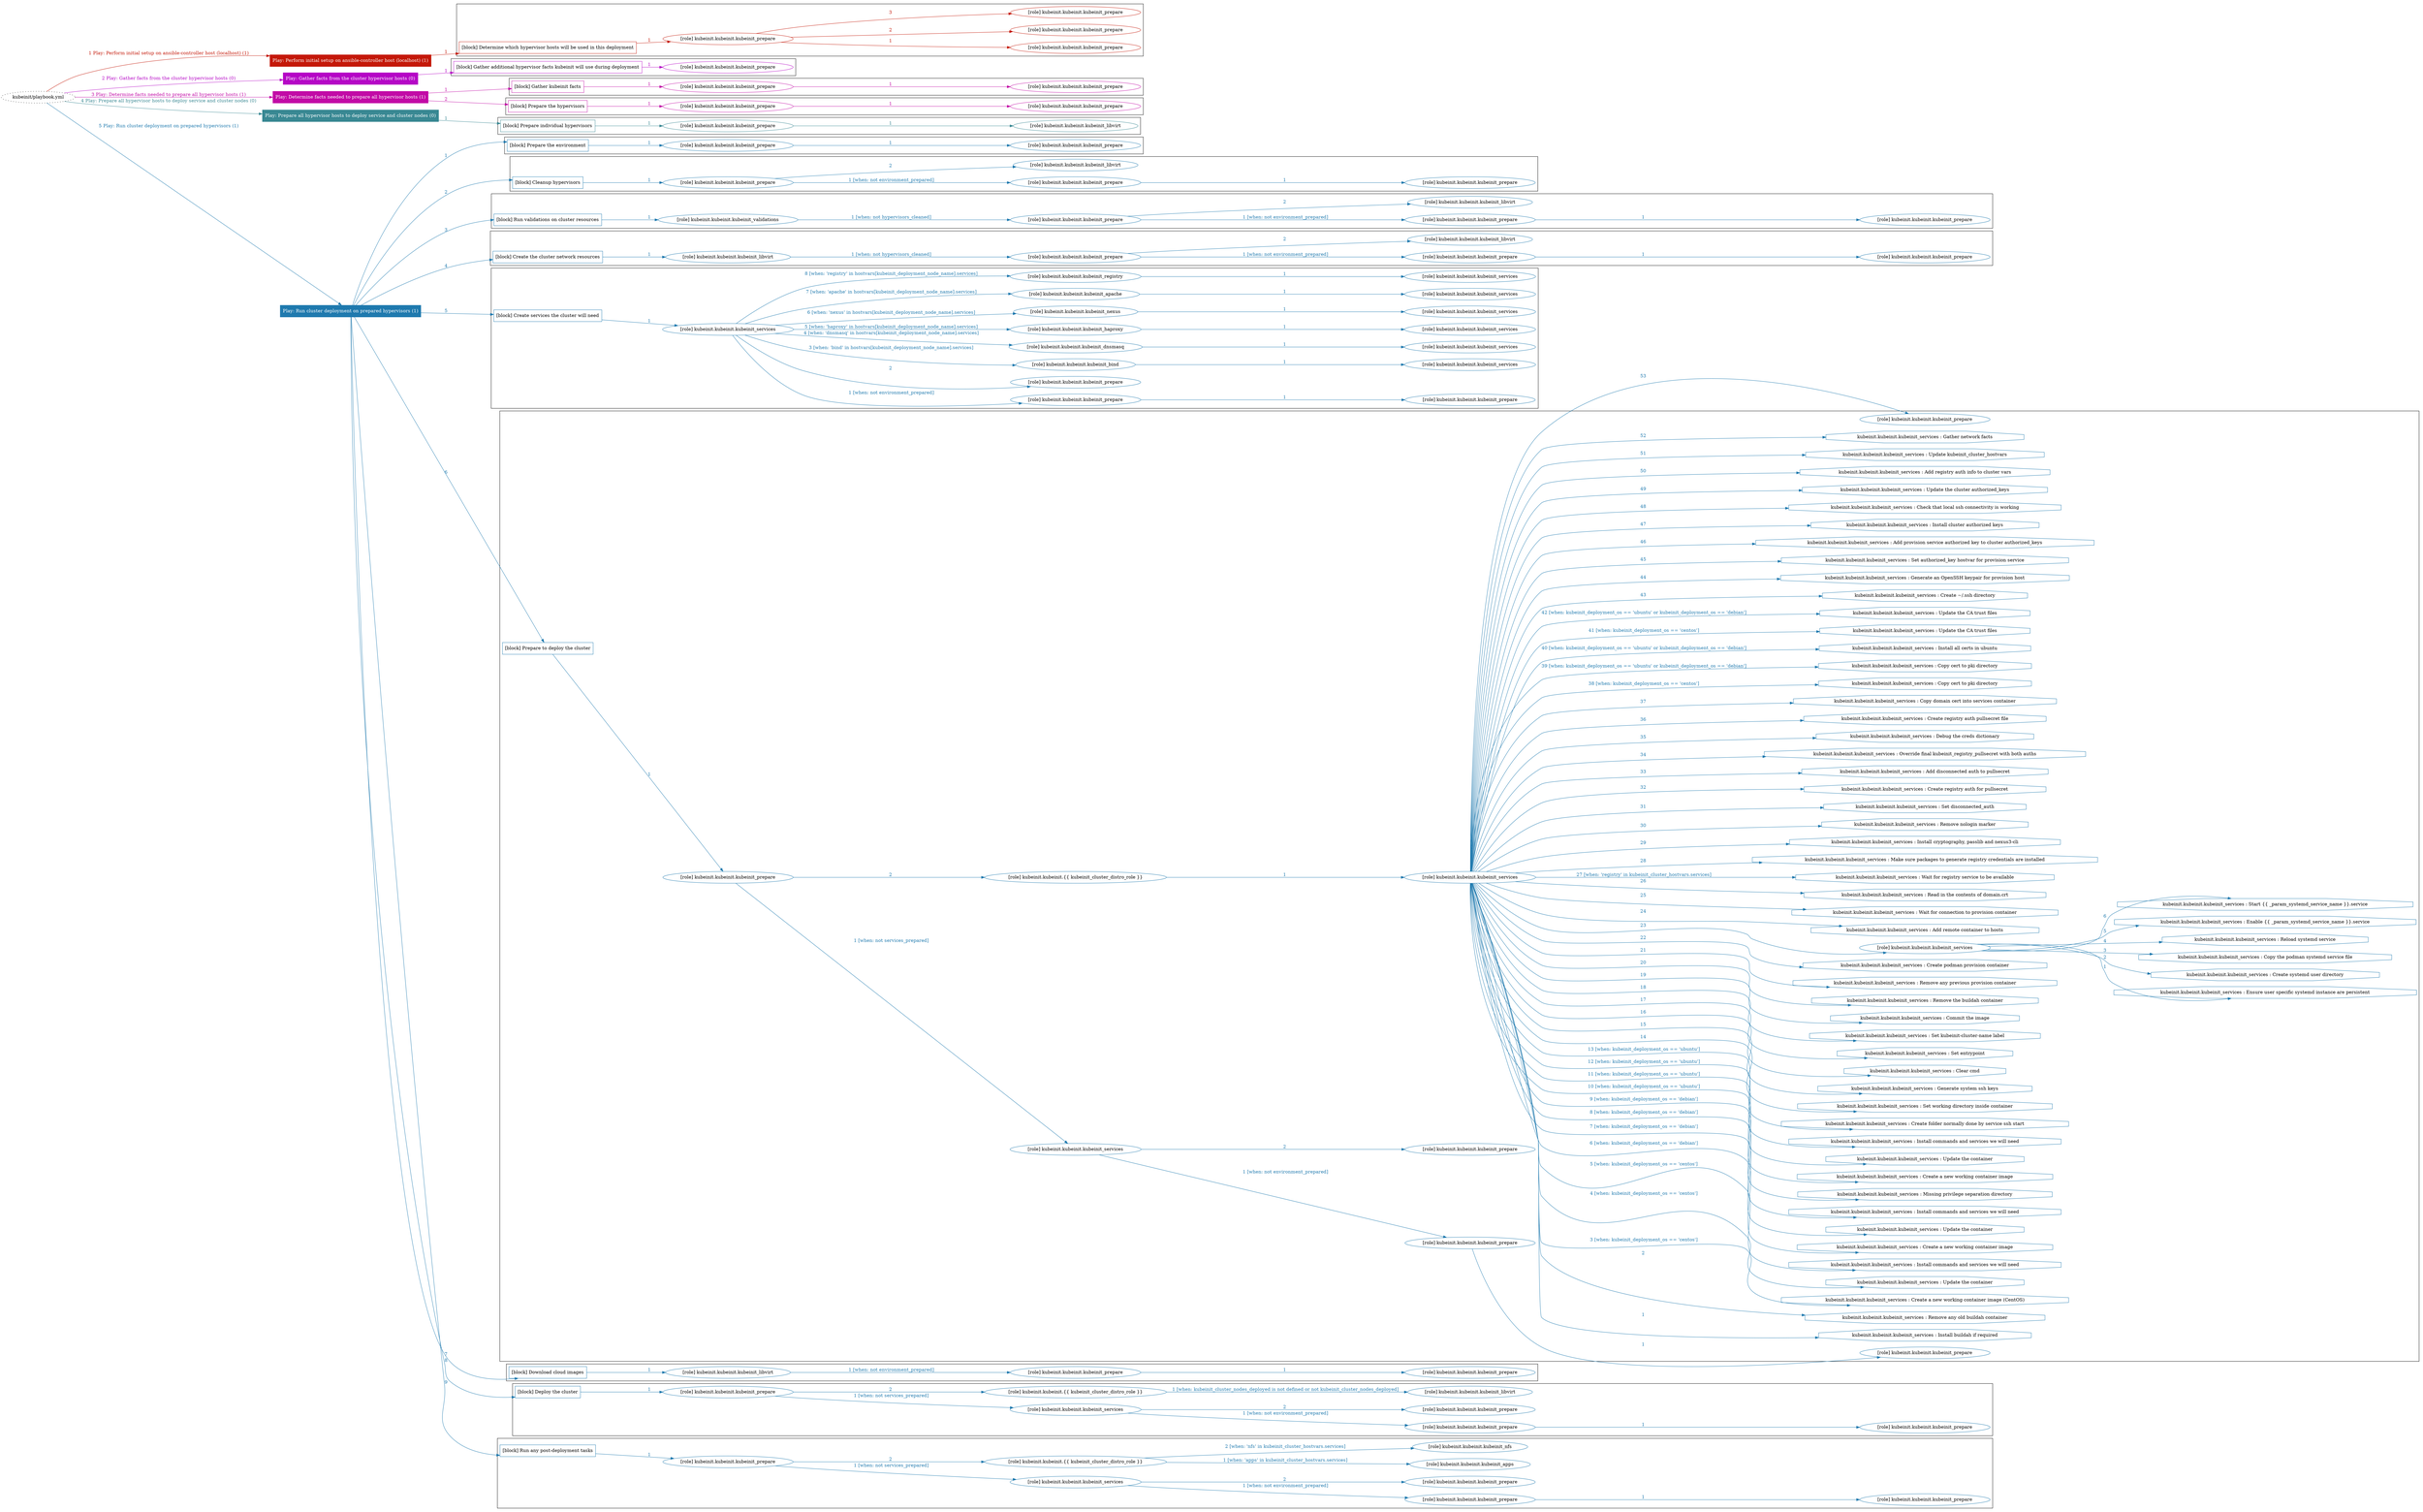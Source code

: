 digraph {
	graph [concentrate=true ordering=in rankdir=LR ratio=fill]
	edge [esep=5 sep=10]
	"kubeinit/playbook.yml" [URL="/home/runner/work/kubeinit/kubeinit/kubeinit/playbook.yml" id=playbook_bc351d8b style=dotted]
	"kubeinit/playbook.yml" -> play_563bfab1 [label="1 Play: Perform initial setup on ansible-controller host (localhost) (1)" color="#c41808" fontcolor="#c41808" id=edge_playbook_bc351d8b_play_563bfab1 labeltooltip="1 Play: Perform initial setup on ansible-controller host (localhost) (1)" tooltip="1 Play: Perform initial setup on ansible-controller host (localhost) (1)"]
	subgraph "Play: Perform initial setup on ansible-controller host (localhost) (1)" {
		play_563bfab1 [label="Play: Perform initial setup on ansible-controller host (localhost) (1)" URL="/home/runner/work/kubeinit/kubeinit/kubeinit/playbook.yml" color="#c41808" fontcolor="#ffffff" id=play_563bfab1 shape=box style=filled tooltip=localhost]
		play_563bfab1 -> block_4c01afea [label=1 color="#c41808" fontcolor="#c41808" id=edge_1_play_563bfab1_block_4c01afea labeltooltip=1 tooltip=1]
		subgraph cluster_block_4c01afea {
			block_4c01afea [label="[block] Determine which hypervisor hosts will be used in this deployment" URL="/home/runner/work/kubeinit/kubeinit/kubeinit/playbook.yml" color="#c41808" id=block_4c01afea labeltooltip="Determine which hypervisor hosts will be used in this deployment" shape=box tooltip="Determine which hypervisor hosts will be used in this deployment"]
			block_4c01afea -> role_37537014 [label="1 " color="#c41808" fontcolor="#c41808" id=edge_1_block_4c01afea_role_37537014 labeltooltip="1 " tooltip="1 "]
			subgraph "kubeinit.kubeinit.kubeinit_prepare" {
				role_37537014 [label="[role] kubeinit.kubeinit.kubeinit_prepare" URL="/home/runner/work/kubeinit/kubeinit/kubeinit/playbook.yml" color="#c41808" id=role_37537014 tooltip="kubeinit.kubeinit.kubeinit_prepare"]
				role_37537014 -> role_70111e4d [label="1 " color="#c41808" fontcolor="#c41808" id=edge_1_role_37537014_role_70111e4d labeltooltip="1 " tooltip="1 "]
				subgraph "kubeinit.kubeinit.kubeinit_prepare" {
					role_70111e4d [label="[role] kubeinit.kubeinit.kubeinit_prepare" URL="/home/runner/.ansible/collections/ansible_collections/kubeinit/kubeinit/roles/kubeinit_prepare/tasks/build_hypervisors_group.yml" color="#c41808" id=role_70111e4d tooltip="kubeinit.kubeinit.kubeinit_prepare"]
				}
				role_37537014 -> role_8bf46b55 [label="2 " color="#c41808" fontcolor="#c41808" id=edge_2_role_37537014_role_8bf46b55 labeltooltip="2 " tooltip="2 "]
				subgraph "kubeinit.kubeinit.kubeinit_prepare" {
					role_8bf46b55 [label="[role] kubeinit.kubeinit.kubeinit_prepare" URL="/home/runner/.ansible/collections/ansible_collections/kubeinit/kubeinit/roles/kubeinit_prepare/tasks/build_hypervisors_group.yml" color="#c41808" id=role_8bf46b55 tooltip="kubeinit.kubeinit.kubeinit_prepare"]
				}
				role_37537014 -> role_c406dfe7 [label="3 " color="#c41808" fontcolor="#c41808" id=edge_3_role_37537014_role_c406dfe7 labeltooltip="3 " tooltip="3 "]
				subgraph "kubeinit.kubeinit.kubeinit_prepare" {
					role_c406dfe7 [label="[role] kubeinit.kubeinit.kubeinit_prepare" URL="/home/runner/.ansible/collections/ansible_collections/kubeinit/kubeinit/roles/kubeinit_prepare/tasks/build_hypervisors_group.yml" color="#c41808" id=role_c406dfe7 tooltip="kubeinit.kubeinit.kubeinit_prepare"]
				}
			}
		}
	}
	"kubeinit/playbook.yml" -> play_5ff37181 [label="2 Play: Gather facts from the cluster hypervisor hosts (0)" color="#b506c6" fontcolor="#b506c6" id=edge_playbook_bc351d8b_play_5ff37181 labeltooltip="2 Play: Gather facts from the cluster hypervisor hosts (0)" tooltip="2 Play: Gather facts from the cluster hypervisor hosts (0)"]
	subgraph "Play: Gather facts from the cluster hypervisor hosts (0)" {
		play_5ff37181 [label="Play: Gather facts from the cluster hypervisor hosts (0)" URL="/home/runner/work/kubeinit/kubeinit/kubeinit/playbook.yml" color="#b506c6" fontcolor="#ffffff" id=play_5ff37181 shape=box style=filled tooltip="Play: Gather facts from the cluster hypervisor hosts (0)"]
		play_5ff37181 -> block_b0a16f2e [label=1 color="#b506c6" fontcolor="#b506c6" id=edge_1_play_5ff37181_block_b0a16f2e labeltooltip=1 tooltip=1]
		subgraph cluster_block_b0a16f2e {
			block_b0a16f2e [label="[block] Gather additional hypervisor facts kubeinit will use during deployment" URL="/home/runner/work/kubeinit/kubeinit/kubeinit/playbook.yml" color="#b506c6" id=block_b0a16f2e labeltooltip="Gather additional hypervisor facts kubeinit will use during deployment" shape=box tooltip="Gather additional hypervisor facts kubeinit will use during deployment"]
			block_b0a16f2e -> role_a29d550e [label="1 " color="#b506c6" fontcolor="#b506c6" id=edge_1_block_b0a16f2e_role_a29d550e labeltooltip="1 " tooltip="1 "]
			subgraph "kubeinit.kubeinit.kubeinit_prepare" {
				role_a29d550e [label="[role] kubeinit.kubeinit.kubeinit_prepare" URL="/home/runner/work/kubeinit/kubeinit/kubeinit/playbook.yml" color="#b506c6" id=role_a29d550e tooltip="kubeinit.kubeinit.kubeinit_prepare"]
			}
		}
	}
	"kubeinit/playbook.yml" -> play_36ef49a6 [label="3 Play: Determine facts needed to prepare all hypervisor hosts (1)" color="#c20aa6" fontcolor="#c20aa6" id=edge_playbook_bc351d8b_play_36ef49a6 labeltooltip="3 Play: Determine facts needed to prepare all hypervisor hosts (1)" tooltip="3 Play: Determine facts needed to prepare all hypervisor hosts (1)"]
	subgraph "Play: Determine facts needed to prepare all hypervisor hosts (1)" {
		play_36ef49a6 [label="Play: Determine facts needed to prepare all hypervisor hosts (1)" URL="/home/runner/work/kubeinit/kubeinit/kubeinit/playbook.yml" color="#c20aa6" fontcolor="#ffffff" id=play_36ef49a6 shape=box style=filled tooltip=localhost]
		play_36ef49a6 -> block_7ab364eb [label=1 color="#c20aa6" fontcolor="#c20aa6" id=edge_1_play_36ef49a6_block_7ab364eb labeltooltip=1 tooltip=1]
		subgraph cluster_block_7ab364eb {
			block_7ab364eb [label="[block] Gather kubeinit facts" URL="/home/runner/work/kubeinit/kubeinit/kubeinit/playbook.yml" color="#c20aa6" id=block_7ab364eb labeltooltip="Gather kubeinit facts" shape=box tooltip="Gather kubeinit facts"]
			block_7ab364eb -> role_4837b1e3 [label="1 " color="#c20aa6" fontcolor="#c20aa6" id=edge_1_block_7ab364eb_role_4837b1e3 labeltooltip="1 " tooltip="1 "]
			subgraph "kubeinit.kubeinit.kubeinit_prepare" {
				role_4837b1e3 [label="[role] kubeinit.kubeinit.kubeinit_prepare" URL="/home/runner/work/kubeinit/kubeinit/kubeinit/playbook.yml" color="#c20aa6" id=role_4837b1e3 tooltip="kubeinit.kubeinit.kubeinit_prepare"]
				role_4837b1e3 -> role_e0ebef20 [label="1 " color="#c20aa6" fontcolor="#c20aa6" id=edge_1_role_4837b1e3_role_e0ebef20 labeltooltip="1 " tooltip="1 "]
				subgraph "kubeinit.kubeinit.kubeinit_prepare" {
					role_e0ebef20 [label="[role] kubeinit.kubeinit.kubeinit_prepare" URL="/home/runner/.ansible/collections/ansible_collections/kubeinit/kubeinit/roles/kubeinit_prepare/tasks/gather_kubeinit_facts.yml" color="#c20aa6" id=role_e0ebef20 tooltip="kubeinit.kubeinit.kubeinit_prepare"]
				}
			}
		}
		play_36ef49a6 -> block_6dfdbe56 [label=2 color="#c20aa6" fontcolor="#c20aa6" id=edge_2_play_36ef49a6_block_6dfdbe56 labeltooltip=2 tooltip=2]
		subgraph cluster_block_6dfdbe56 {
			block_6dfdbe56 [label="[block] Prepare the hypervisors" URL="/home/runner/work/kubeinit/kubeinit/kubeinit/playbook.yml" color="#c20aa6" id=block_6dfdbe56 labeltooltip="Prepare the hypervisors" shape=box tooltip="Prepare the hypervisors"]
			block_6dfdbe56 -> role_9e298298 [label="1 " color="#c20aa6" fontcolor="#c20aa6" id=edge_1_block_6dfdbe56_role_9e298298 labeltooltip="1 " tooltip="1 "]
			subgraph "kubeinit.kubeinit.kubeinit_prepare" {
				role_9e298298 [label="[role] kubeinit.kubeinit.kubeinit_prepare" URL="/home/runner/work/kubeinit/kubeinit/kubeinit/playbook.yml" color="#c20aa6" id=role_9e298298 tooltip="kubeinit.kubeinit.kubeinit_prepare"]
				role_9e298298 -> role_46df4564 [label="1 " color="#c20aa6" fontcolor="#c20aa6" id=edge_1_role_9e298298_role_46df4564 labeltooltip="1 " tooltip="1 "]
				subgraph "kubeinit.kubeinit.kubeinit_prepare" {
					role_46df4564 [label="[role] kubeinit.kubeinit.kubeinit_prepare" URL="/home/runner/.ansible/collections/ansible_collections/kubeinit/kubeinit/roles/kubeinit_prepare/tasks/gather_kubeinit_facts.yml" color="#c20aa6" id=role_46df4564 tooltip="kubeinit.kubeinit.kubeinit_prepare"]
				}
			}
		}
	}
	"kubeinit/playbook.yml" -> play_b954a1d6 [label="4 Play: Prepare all hypervisor hosts to deploy service and cluster nodes (0)" color="#398893" fontcolor="#398893" id=edge_playbook_bc351d8b_play_b954a1d6 labeltooltip="4 Play: Prepare all hypervisor hosts to deploy service and cluster nodes (0)" tooltip="4 Play: Prepare all hypervisor hosts to deploy service and cluster nodes (0)"]
	subgraph "Play: Prepare all hypervisor hosts to deploy service and cluster nodes (0)" {
		play_b954a1d6 [label="Play: Prepare all hypervisor hosts to deploy service and cluster nodes (0)" URL="/home/runner/work/kubeinit/kubeinit/kubeinit/playbook.yml" color="#398893" fontcolor="#ffffff" id=play_b954a1d6 shape=box style=filled tooltip="Play: Prepare all hypervisor hosts to deploy service and cluster nodes (0)"]
		play_b954a1d6 -> block_5cf9ef1c [label=1 color="#398893" fontcolor="#398893" id=edge_1_play_b954a1d6_block_5cf9ef1c labeltooltip=1 tooltip=1]
		subgraph cluster_block_5cf9ef1c {
			block_5cf9ef1c [label="[block] Prepare individual hypervisors" URL="/home/runner/work/kubeinit/kubeinit/kubeinit/playbook.yml" color="#398893" id=block_5cf9ef1c labeltooltip="Prepare individual hypervisors" shape=box tooltip="Prepare individual hypervisors"]
			block_5cf9ef1c -> role_946759d8 [label="1 " color="#398893" fontcolor="#398893" id=edge_1_block_5cf9ef1c_role_946759d8 labeltooltip="1 " tooltip="1 "]
			subgraph "kubeinit.kubeinit.kubeinit_prepare" {
				role_946759d8 [label="[role] kubeinit.kubeinit.kubeinit_prepare" URL="/home/runner/work/kubeinit/kubeinit/kubeinit/playbook.yml" color="#398893" id=role_946759d8 tooltip="kubeinit.kubeinit.kubeinit_prepare"]
				role_946759d8 -> role_82e5a883 [label="1 " color="#398893" fontcolor="#398893" id=edge_1_role_946759d8_role_82e5a883 labeltooltip="1 " tooltip="1 "]
				subgraph "kubeinit.kubeinit.kubeinit_libvirt" {
					role_82e5a883 [label="[role] kubeinit.kubeinit.kubeinit_libvirt" URL="/home/runner/.ansible/collections/ansible_collections/kubeinit/kubeinit/roles/kubeinit_prepare/tasks/prepare_hypervisor.yml" color="#398893" id=role_82e5a883 tooltip="kubeinit.kubeinit.kubeinit_libvirt"]
				}
			}
		}
	}
	"kubeinit/playbook.yml" -> play_c94e51b8 [label="5 Play: Run cluster deployment on prepared hypervisors (1)" color="#1e79ae" fontcolor="#1e79ae" id=edge_playbook_bc351d8b_play_c94e51b8 labeltooltip="5 Play: Run cluster deployment on prepared hypervisors (1)" tooltip="5 Play: Run cluster deployment on prepared hypervisors (1)"]
	subgraph "Play: Run cluster deployment on prepared hypervisors (1)" {
		play_c94e51b8 [label="Play: Run cluster deployment on prepared hypervisors (1)" URL="/home/runner/work/kubeinit/kubeinit/kubeinit/playbook.yml" color="#1e79ae" fontcolor="#ffffff" id=play_c94e51b8 shape=box style=filled tooltip=localhost]
		play_c94e51b8 -> block_0dcc3c36 [label=1 color="#1e79ae" fontcolor="#1e79ae" id=edge_1_play_c94e51b8_block_0dcc3c36 labeltooltip=1 tooltip=1]
		subgraph cluster_block_0dcc3c36 {
			block_0dcc3c36 [label="[block] Prepare the environment" URL="/home/runner/work/kubeinit/kubeinit/kubeinit/playbook.yml" color="#1e79ae" id=block_0dcc3c36 labeltooltip="Prepare the environment" shape=box tooltip="Prepare the environment"]
			block_0dcc3c36 -> role_38321b3b [label="1 " color="#1e79ae" fontcolor="#1e79ae" id=edge_1_block_0dcc3c36_role_38321b3b labeltooltip="1 " tooltip="1 "]
			subgraph "kubeinit.kubeinit.kubeinit_prepare" {
				role_38321b3b [label="[role] kubeinit.kubeinit.kubeinit_prepare" URL="/home/runner/work/kubeinit/kubeinit/kubeinit/playbook.yml" color="#1e79ae" id=role_38321b3b tooltip="kubeinit.kubeinit.kubeinit_prepare"]
				role_38321b3b -> role_9600785e [label="1 " color="#1e79ae" fontcolor="#1e79ae" id=edge_1_role_38321b3b_role_9600785e labeltooltip="1 " tooltip="1 "]
				subgraph "kubeinit.kubeinit.kubeinit_prepare" {
					role_9600785e [label="[role] kubeinit.kubeinit.kubeinit_prepare" URL="/home/runner/.ansible/collections/ansible_collections/kubeinit/kubeinit/roles/kubeinit_prepare/tasks/gather_kubeinit_facts.yml" color="#1e79ae" id=role_9600785e tooltip="kubeinit.kubeinit.kubeinit_prepare"]
				}
			}
		}
		play_c94e51b8 -> block_4c18c9b4 [label=2 color="#1e79ae" fontcolor="#1e79ae" id=edge_2_play_c94e51b8_block_4c18c9b4 labeltooltip=2 tooltip=2]
		subgraph cluster_block_4c18c9b4 {
			block_4c18c9b4 [label="[block] Cleanup hypervisors" URL="/home/runner/work/kubeinit/kubeinit/kubeinit/playbook.yml" color="#1e79ae" id=block_4c18c9b4 labeltooltip="Cleanup hypervisors" shape=box tooltip="Cleanup hypervisors"]
			block_4c18c9b4 -> role_fe34f5e6 [label="1 " color="#1e79ae" fontcolor="#1e79ae" id=edge_1_block_4c18c9b4_role_fe34f5e6 labeltooltip="1 " tooltip="1 "]
			subgraph "kubeinit.kubeinit.kubeinit_prepare" {
				role_fe34f5e6 [label="[role] kubeinit.kubeinit.kubeinit_prepare" URL="/home/runner/work/kubeinit/kubeinit/kubeinit/playbook.yml" color="#1e79ae" id=role_fe34f5e6 tooltip="kubeinit.kubeinit.kubeinit_prepare"]
				role_fe34f5e6 -> role_f848e2f1 [label="1 [when: not environment_prepared]" color="#1e79ae" fontcolor="#1e79ae" id=edge_1_role_fe34f5e6_role_f848e2f1 labeltooltip="1 [when: not environment_prepared]" tooltip="1 [when: not environment_prepared]"]
				subgraph "kubeinit.kubeinit.kubeinit_prepare" {
					role_f848e2f1 [label="[role] kubeinit.kubeinit.kubeinit_prepare" URL="/home/runner/.ansible/collections/ansible_collections/kubeinit/kubeinit/roles/kubeinit_prepare/tasks/cleanup_hypervisors.yml" color="#1e79ae" id=role_f848e2f1 tooltip="kubeinit.kubeinit.kubeinit_prepare"]
					role_f848e2f1 -> role_d0482ff3 [label="1 " color="#1e79ae" fontcolor="#1e79ae" id=edge_1_role_f848e2f1_role_d0482ff3 labeltooltip="1 " tooltip="1 "]
					subgraph "kubeinit.kubeinit.kubeinit_prepare" {
						role_d0482ff3 [label="[role] kubeinit.kubeinit.kubeinit_prepare" URL="/home/runner/.ansible/collections/ansible_collections/kubeinit/kubeinit/roles/kubeinit_prepare/tasks/gather_kubeinit_facts.yml" color="#1e79ae" id=role_d0482ff3 tooltip="kubeinit.kubeinit.kubeinit_prepare"]
					}
				}
				role_fe34f5e6 -> role_970eb28b [label="2 " color="#1e79ae" fontcolor="#1e79ae" id=edge_2_role_fe34f5e6_role_970eb28b labeltooltip="2 " tooltip="2 "]
				subgraph "kubeinit.kubeinit.kubeinit_libvirt" {
					role_970eb28b [label="[role] kubeinit.kubeinit.kubeinit_libvirt" URL="/home/runner/.ansible/collections/ansible_collections/kubeinit/kubeinit/roles/kubeinit_prepare/tasks/cleanup_hypervisors.yml" color="#1e79ae" id=role_970eb28b tooltip="kubeinit.kubeinit.kubeinit_libvirt"]
				}
			}
		}
		play_c94e51b8 -> block_6ba2fe97 [label=3 color="#1e79ae" fontcolor="#1e79ae" id=edge_3_play_c94e51b8_block_6ba2fe97 labeltooltip=3 tooltip=3]
		subgraph cluster_block_6ba2fe97 {
			block_6ba2fe97 [label="[block] Run validations on cluster resources" URL="/home/runner/work/kubeinit/kubeinit/kubeinit/playbook.yml" color="#1e79ae" id=block_6ba2fe97 labeltooltip="Run validations on cluster resources" shape=box tooltip="Run validations on cluster resources"]
			block_6ba2fe97 -> role_43c494e3 [label="1 " color="#1e79ae" fontcolor="#1e79ae" id=edge_1_block_6ba2fe97_role_43c494e3 labeltooltip="1 " tooltip="1 "]
			subgraph "kubeinit.kubeinit.kubeinit_validations" {
				role_43c494e3 [label="[role] kubeinit.kubeinit.kubeinit_validations" URL="/home/runner/work/kubeinit/kubeinit/kubeinit/playbook.yml" color="#1e79ae" id=role_43c494e3 tooltip="kubeinit.kubeinit.kubeinit_validations"]
				role_43c494e3 -> role_bee67fe5 [label="1 [when: not hypervisors_cleaned]" color="#1e79ae" fontcolor="#1e79ae" id=edge_1_role_43c494e3_role_bee67fe5 labeltooltip="1 [when: not hypervisors_cleaned]" tooltip="1 [when: not hypervisors_cleaned]"]
				subgraph "kubeinit.kubeinit.kubeinit_prepare" {
					role_bee67fe5 [label="[role] kubeinit.kubeinit.kubeinit_prepare" URL="/home/runner/.ansible/collections/ansible_collections/kubeinit/kubeinit/roles/kubeinit_validations/tasks/main.yml" color="#1e79ae" id=role_bee67fe5 tooltip="kubeinit.kubeinit.kubeinit_prepare"]
					role_bee67fe5 -> role_cafa78c3 [label="1 [when: not environment_prepared]" color="#1e79ae" fontcolor="#1e79ae" id=edge_1_role_bee67fe5_role_cafa78c3 labeltooltip="1 [when: not environment_prepared]" tooltip="1 [when: not environment_prepared]"]
					subgraph "kubeinit.kubeinit.kubeinit_prepare" {
						role_cafa78c3 [label="[role] kubeinit.kubeinit.kubeinit_prepare" URL="/home/runner/.ansible/collections/ansible_collections/kubeinit/kubeinit/roles/kubeinit_prepare/tasks/cleanup_hypervisors.yml" color="#1e79ae" id=role_cafa78c3 tooltip="kubeinit.kubeinit.kubeinit_prepare"]
						role_cafa78c3 -> role_50078342 [label="1 " color="#1e79ae" fontcolor="#1e79ae" id=edge_1_role_cafa78c3_role_50078342 labeltooltip="1 " tooltip="1 "]
						subgraph "kubeinit.kubeinit.kubeinit_prepare" {
							role_50078342 [label="[role] kubeinit.kubeinit.kubeinit_prepare" URL="/home/runner/.ansible/collections/ansible_collections/kubeinit/kubeinit/roles/kubeinit_prepare/tasks/gather_kubeinit_facts.yml" color="#1e79ae" id=role_50078342 tooltip="kubeinit.kubeinit.kubeinit_prepare"]
						}
					}
					role_bee67fe5 -> role_3ae64281 [label="2 " color="#1e79ae" fontcolor="#1e79ae" id=edge_2_role_bee67fe5_role_3ae64281 labeltooltip="2 " tooltip="2 "]
					subgraph "kubeinit.kubeinit.kubeinit_libvirt" {
						role_3ae64281 [label="[role] kubeinit.kubeinit.kubeinit_libvirt" URL="/home/runner/.ansible/collections/ansible_collections/kubeinit/kubeinit/roles/kubeinit_prepare/tasks/cleanup_hypervisors.yml" color="#1e79ae" id=role_3ae64281 tooltip="kubeinit.kubeinit.kubeinit_libvirt"]
					}
				}
			}
		}
		play_c94e51b8 -> block_ca87c1a8 [label=4 color="#1e79ae" fontcolor="#1e79ae" id=edge_4_play_c94e51b8_block_ca87c1a8 labeltooltip=4 tooltip=4]
		subgraph cluster_block_ca87c1a8 {
			block_ca87c1a8 [label="[block] Create the cluster network resources" URL="/home/runner/work/kubeinit/kubeinit/kubeinit/playbook.yml" color="#1e79ae" id=block_ca87c1a8 labeltooltip="Create the cluster network resources" shape=box tooltip="Create the cluster network resources"]
			block_ca87c1a8 -> role_c143d067 [label="1 " color="#1e79ae" fontcolor="#1e79ae" id=edge_1_block_ca87c1a8_role_c143d067 labeltooltip="1 " tooltip="1 "]
			subgraph "kubeinit.kubeinit.kubeinit_libvirt" {
				role_c143d067 [label="[role] kubeinit.kubeinit.kubeinit_libvirt" URL="/home/runner/work/kubeinit/kubeinit/kubeinit/playbook.yml" color="#1e79ae" id=role_c143d067 tooltip="kubeinit.kubeinit.kubeinit_libvirt"]
				role_c143d067 -> role_d3c19298 [label="1 [when: not hypervisors_cleaned]" color="#1e79ae" fontcolor="#1e79ae" id=edge_1_role_c143d067_role_d3c19298 labeltooltip="1 [when: not hypervisors_cleaned]" tooltip="1 [when: not hypervisors_cleaned]"]
				subgraph "kubeinit.kubeinit.kubeinit_prepare" {
					role_d3c19298 [label="[role] kubeinit.kubeinit.kubeinit_prepare" URL="/home/runner/.ansible/collections/ansible_collections/kubeinit/kubeinit/roles/kubeinit_libvirt/tasks/create_network.yml" color="#1e79ae" id=role_d3c19298 tooltip="kubeinit.kubeinit.kubeinit_prepare"]
					role_d3c19298 -> role_ab8b4c56 [label="1 [when: not environment_prepared]" color="#1e79ae" fontcolor="#1e79ae" id=edge_1_role_d3c19298_role_ab8b4c56 labeltooltip="1 [when: not environment_prepared]" tooltip="1 [when: not environment_prepared]"]
					subgraph "kubeinit.kubeinit.kubeinit_prepare" {
						role_ab8b4c56 [label="[role] kubeinit.kubeinit.kubeinit_prepare" URL="/home/runner/.ansible/collections/ansible_collections/kubeinit/kubeinit/roles/kubeinit_prepare/tasks/cleanup_hypervisors.yml" color="#1e79ae" id=role_ab8b4c56 tooltip="kubeinit.kubeinit.kubeinit_prepare"]
						role_ab8b4c56 -> role_c6924db0 [label="1 " color="#1e79ae" fontcolor="#1e79ae" id=edge_1_role_ab8b4c56_role_c6924db0 labeltooltip="1 " tooltip="1 "]
						subgraph "kubeinit.kubeinit.kubeinit_prepare" {
							role_c6924db0 [label="[role] kubeinit.kubeinit.kubeinit_prepare" URL="/home/runner/.ansible/collections/ansible_collections/kubeinit/kubeinit/roles/kubeinit_prepare/tasks/gather_kubeinit_facts.yml" color="#1e79ae" id=role_c6924db0 tooltip="kubeinit.kubeinit.kubeinit_prepare"]
						}
					}
					role_d3c19298 -> role_24ea3c1e [label="2 " color="#1e79ae" fontcolor="#1e79ae" id=edge_2_role_d3c19298_role_24ea3c1e labeltooltip="2 " tooltip="2 "]
					subgraph "kubeinit.kubeinit.kubeinit_libvirt" {
						role_24ea3c1e [label="[role] kubeinit.kubeinit.kubeinit_libvirt" URL="/home/runner/.ansible/collections/ansible_collections/kubeinit/kubeinit/roles/kubeinit_prepare/tasks/cleanup_hypervisors.yml" color="#1e79ae" id=role_24ea3c1e tooltip="kubeinit.kubeinit.kubeinit_libvirt"]
					}
				}
			}
		}
		play_c94e51b8 -> block_299b120b [label=5 color="#1e79ae" fontcolor="#1e79ae" id=edge_5_play_c94e51b8_block_299b120b labeltooltip=5 tooltip=5]
		subgraph cluster_block_299b120b {
			block_299b120b [label="[block] Create services the cluster will need" URL="/home/runner/work/kubeinit/kubeinit/kubeinit/playbook.yml" color="#1e79ae" id=block_299b120b labeltooltip="Create services the cluster will need" shape=box tooltip="Create services the cluster will need"]
			block_299b120b -> role_ed8979aa [label="1 " color="#1e79ae" fontcolor="#1e79ae" id=edge_1_block_299b120b_role_ed8979aa labeltooltip="1 " tooltip="1 "]
			subgraph "kubeinit.kubeinit.kubeinit_services" {
				role_ed8979aa [label="[role] kubeinit.kubeinit.kubeinit_services" URL="/home/runner/work/kubeinit/kubeinit/kubeinit/playbook.yml" color="#1e79ae" id=role_ed8979aa tooltip="kubeinit.kubeinit.kubeinit_services"]
				role_ed8979aa -> role_e0d474e0 [label="1 [when: not environment_prepared]" color="#1e79ae" fontcolor="#1e79ae" id=edge_1_role_ed8979aa_role_e0d474e0 labeltooltip="1 [when: not environment_prepared]" tooltip="1 [when: not environment_prepared]"]
				subgraph "kubeinit.kubeinit.kubeinit_prepare" {
					role_e0d474e0 [label="[role] kubeinit.kubeinit.kubeinit_prepare" URL="/home/runner/.ansible/collections/ansible_collections/kubeinit/kubeinit/roles/kubeinit_services/tasks/main.yml" color="#1e79ae" id=role_e0d474e0 tooltip="kubeinit.kubeinit.kubeinit_prepare"]
					role_e0d474e0 -> role_a313a367 [label="1 " color="#1e79ae" fontcolor="#1e79ae" id=edge_1_role_e0d474e0_role_a313a367 labeltooltip="1 " tooltip="1 "]
					subgraph "kubeinit.kubeinit.kubeinit_prepare" {
						role_a313a367 [label="[role] kubeinit.kubeinit.kubeinit_prepare" URL="/home/runner/.ansible/collections/ansible_collections/kubeinit/kubeinit/roles/kubeinit_prepare/tasks/gather_kubeinit_facts.yml" color="#1e79ae" id=role_a313a367 tooltip="kubeinit.kubeinit.kubeinit_prepare"]
					}
				}
				role_ed8979aa -> role_471d5efa [label="2 " color="#1e79ae" fontcolor="#1e79ae" id=edge_2_role_ed8979aa_role_471d5efa labeltooltip="2 " tooltip="2 "]
				subgraph "kubeinit.kubeinit.kubeinit_prepare" {
					role_471d5efa [label="[role] kubeinit.kubeinit.kubeinit_prepare" URL="/home/runner/.ansible/collections/ansible_collections/kubeinit/kubeinit/roles/kubeinit_services/tasks/00_create_service_pod.yml" color="#1e79ae" id=role_471d5efa tooltip="kubeinit.kubeinit.kubeinit_prepare"]
				}
				role_ed8979aa -> role_4378e5fa [label="3 [when: 'bind' in hostvars[kubeinit_deployment_node_name].services]" color="#1e79ae" fontcolor="#1e79ae" id=edge_3_role_ed8979aa_role_4378e5fa labeltooltip="3 [when: 'bind' in hostvars[kubeinit_deployment_node_name].services]" tooltip="3 [when: 'bind' in hostvars[kubeinit_deployment_node_name].services]"]
				subgraph "kubeinit.kubeinit.kubeinit_bind" {
					role_4378e5fa [label="[role] kubeinit.kubeinit.kubeinit_bind" URL="/home/runner/.ansible/collections/ansible_collections/kubeinit/kubeinit/roles/kubeinit_services/tasks/start_services_containers.yml" color="#1e79ae" id=role_4378e5fa tooltip="kubeinit.kubeinit.kubeinit_bind"]
					role_4378e5fa -> role_349a1cbf [label="1 " color="#1e79ae" fontcolor="#1e79ae" id=edge_1_role_4378e5fa_role_349a1cbf labeltooltip="1 " tooltip="1 "]
					subgraph "kubeinit.kubeinit.kubeinit_services" {
						role_349a1cbf [label="[role] kubeinit.kubeinit.kubeinit_services" URL="/home/runner/.ansible/collections/ansible_collections/kubeinit/kubeinit/roles/kubeinit_bind/tasks/main.yml" color="#1e79ae" id=role_349a1cbf tooltip="kubeinit.kubeinit.kubeinit_services"]
					}
				}
				role_ed8979aa -> role_79ca833e [label="4 [when: 'dnsmasq' in hostvars[kubeinit_deployment_node_name].services]" color="#1e79ae" fontcolor="#1e79ae" id=edge_4_role_ed8979aa_role_79ca833e labeltooltip="4 [when: 'dnsmasq' in hostvars[kubeinit_deployment_node_name].services]" tooltip="4 [when: 'dnsmasq' in hostvars[kubeinit_deployment_node_name].services]"]
				subgraph "kubeinit.kubeinit.kubeinit_dnsmasq" {
					role_79ca833e [label="[role] kubeinit.kubeinit.kubeinit_dnsmasq" URL="/home/runner/.ansible/collections/ansible_collections/kubeinit/kubeinit/roles/kubeinit_services/tasks/start_services_containers.yml" color="#1e79ae" id=role_79ca833e tooltip="kubeinit.kubeinit.kubeinit_dnsmasq"]
					role_79ca833e -> role_f4916715 [label="1 " color="#1e79ae" fontcolor="#1e79ae" id=edge_1_role_79ca833e_role_f4916715 labeltooltip="1 " tooltip="1 "]
					subgraph "kubeinit.kubeinit.kubeinit_services" {
						role_f4916715 [label="[role] kubeinit.kubeinit.kubeinit_services" URL="/home/runner/.ansible/collections/ansible_collections/kubeinit/kubeinit/roles/kubeinit_dnsmasq/tasks/main.yml" color="#1e79ae" id=role_f4916715 tooltip="kubeinit.kubeinit.kubeinit_services"]
					}
				}
				role_ed8979aa -> role_e8777b87 [label="5 [when: 'haproxy' in hostvars[kubeinit_deployment_node_name].services]" color="#1e79ae" fontcolor="#1e79ae" id=edge_5_role_ed8979aa_role_e8777b87 labeltooltip="5 [when: 'haproxy' in hostvars[kubeinit_deployment_node_name].services]" tooltip="5 [when: 'haproxy' in hostvars[kubeinit_deployment_node_name].services]"]
				subgraph "kubeinit.kubeinit.kubeinit_haproxy" {
					role_e8777b87 [label="[role] kubeinit.kubeinit.kubeinit_haproxy" URL="/home/runner/.ansible/collections/ansible_collections/kubeinit/kubeinit/roles/kubeinit_services/tasks/start_services_containers.yml" color="#1e79ae" id=role_e8777b87 tooltip="kubeinit.kubeinit.kubeinit_haproxy"]
					role_e8777b87 -> role_9b7ecd9a [label="1 " color="#1e79ae" fontcolor="#1e79ae" id=edge_1_role_e8777b87_role_9b7ecd9a labeltooltip="1 " tooltip="1 "]
					subgraph "kubeinit.kubeinit.kubeinit_services" {
						role_9b7ecd9a [label="[role] kubeinit.kubeinit.kubeinit_services" URL="/home/runner/.ansible/collections/ansible_collections/kubeinit/kubeinit/roles/kubeinit_haproxy/tasks/main.yml" color="#1e79ae" id=role_9b7ecd9a tooltip="kubeinit.kubeinit.kubeinit_services"]
					}
				}
				role_ed8979aa -> role_898bde49 [label="6 [when: 'nexus' in hostvars[kubeinit_deployment_node_name].services]" color="#1e79ae" fontcolor="#1e79ae" id=edge_6_role_ed8979aa_role_898bde49 labeltooltip="6 [when: 'nexus' in hostvars[kubeinit_deployment_node_name].services]" tooltip="6 [when: 'nexus' in hostvars[kubeinit_deployment_node_name].services]"]
				subgraph "kubeinit.kubeinit.kubeinit_nexus" {
					role_898bde49 [label="[role] kubeinit.kubeinit.kubeinit_nexus" URL="/home/runner/.ansible/collections/ansible_collections/kubeinit/kubeinit/roles/kubeinit_services/tasks/start_services_containers.yml" color="#1e79ae" id=role_898bde49 tooltip="kubeinit.kubeinit.kubeinit_nexus"]
					role_898bde49 -> role_a9c66cae [label="1 " color="#1e79ae" fontcolor="#1e79ae" id=edge_1_role_898bde49_role_a9c66cae labeltooltip="1 " tooltip="1 "]
					subgraph "kubeinit.kubeinit.kubeinit_services" {
						role_a9c66cae [label="[role] kubeinit.kubeinit.kubeinit_services" URL="/home/runner/.ansible/collections/ansible_collections/kubeinit/kubeinit/roles/kubeinit_nexus/tasks/main.yml" color="#1e79ae" id=role_a9c66cae tooltip="kubeinit.kubeinit.kubeinit_services"]
					}
				}
				role_ed8979aa -> role_7a5fbc4d [label="7 [when: 'apache' in hostvars[kubeinit_deployment_node_name].services]" color="#1e79ae" fontcolor="#1e79ae" id=edge_7_role_ed8979aa_role_7a5fbc4d labeltooltip="7 [when: 'apache' in hostvars[kubeinit_deployment_node_name].services]" tooltip="7 [when: 'apache' in hostvars[kubeinit_deployment_node_name].services]"]
				subgraph "kubeinit.kubeinit.kubeinit_apache" {
					role_7a5fbc4d [label="[role] kubeinit.kubeinit.kubeinit_apache" URL="/home/runner/.ansible/collections/ansible_collections/kubeinit/kubeinit/roles/kubeinit_services/tasks/start_services_containers.yml" color="#1e79ae" id=role_7a5fbc4d tooltip="kubeinit.kubeinit.kubeinit_apache"]
					role_7a5fbc4d -> role_0164a59b [label="1 " color="#1e79ae" fontcolor="#1e79ae" id=edge_1_role_7a5fbc4d_role_0164a59b labeltooltip="1 " tooltip="1 "]
					subgraph "kubeinit.kubeinit.kubeinit_services" {
						role_0164a59b [label="[role] kubeinit.kubeinit.kubeinit_services" URL="/home/runner/.ansible/collections/ansible_collections/kubeinit/kubeinit/roles/kubeinit_apache/tasks/main.yml" color="#1e79ae" id=role_0164a59b tooltip="kubeinit.kubeinit.kubeinit_services"]
					}
				}
				role_ed8979aa -> role_c389607c [label="8 [when: 'registry' in hostvars[kubeinit_deployment_node_name].services]" color="#1e79ae" fontcolor="#1e79ae" id=edge_8_role_ed8979aa_role_c389607c labeltooltip="8 [when: 'registry' in hostvars[kubeinit_deployment_node_name].services]" tooltip="8 [when: 'registry' in hostvars[kubeinit_deployment_node_name].services]"]
				subgraph "kubeinit.kubeinit.kubeinit_registry" {
					role_c389607c [label="[role] kubeinit.kubeinit.kubeinit_registry" URL="/home/runner/.ansible/collections/ansible_collections/kubeinit/kubeinit/roles/kubeinit_services/tasks/start_services_containers.yml" color="#1e79ae" id=role_c389607c tooltip="kubeinit.kubeinit.kubeinit_registry"]
					role_c389607c -> role_3f9e4cf5 [label="1 " color="#1e79ae" fontcolor="#1e79ae" id=edge_1_role_c389607c_role_3f9e4cf5 labeltooltip="1 " tooltip="1 "]
					subgraph "kubeinit.kubeinit.kubeinit_services" {
						role_3f9e4cf5 [label="[role] kubeinit.kubeinit.kubeinit_services" URL="/home/runner/.ansible/collections/ansible_collections/kubeinit/kubeinit/roles/kubeinit_registry/tasks/main.yml" color="#1e79ae" id=role_3f9e4cf5 tooltip="kubeinit.kubeinit.kubeinit_services"]
					}
				}
			}
		}
		play_c94e51b8 -> block_cfddb437 [label=6 color="#1e79ae" fontcolor="#1e79ae" id=edge_6_play_c94e51b8_block_cfddb437 labeltooltip=6 tooltip=6]
		subgraph cluster_block_cfddb437 {
			block_cfddb437 [label="[block] Prepare to deploy the cluster" URL="/home/runner/work/kubeinit/kubeinit/kubeinit/playbook.yml" color="#1e79ae" id=block_cfddb437 labeltooltip="Prepare to deploy the cluster" shape=box tooltip="Prepare to deploy the cluster"]
			block_cfddb437 -> role_649b4602 [label="1 " color="#1e79ae" fontcolor="#1e79ae" id=edge_1_block_cfddb437_role_649b4602 labeltooltip="1 " tooltip="1 "]
			subgraph "kubeinit.kubeinit.kubeinit_prepare" {
				role_649b4602 [label="[role] kubeinit.kubeinit.kubeinit_prepare" URL="/home/runner/work/kubeinit/kubeinit/kubeinit/playbook.yml" color="#1e79ae" id=role_649b4602 tooltip="kubeinit.kubeinit.kubeinit_prepare"]
				role_649b4602 -> role_dae09106 [label="1 [when: not services_prepared]" color="#1e79ae" fontcolor="#1e79ae" id=edge_1_role_649b4602_role_dae09106 labeltooltip="1 [when: not services_prepared]" tooltip="1 [when: not services_prepared]"]
				subgraph "kubeinit.kubeinit.kubeinit_services" {
					role_dae09106 [label="[role] kubeinit.kubeinit.kubeinit_services" URL="/home/runner/.ansible/collections/ansible_collections/kubeinit/kubeinit/roles/kubeinit_prepare/tasks/prepare_cluster.yml" color="#1e79ae" id=role_dae09106 tooltip="kubeinit.kubeinit.kubeinit_services"]
					role_dae09106 -> role_a0399731 [label="1 [when: not environment_prepared]" color="#1e79ae" fontcolor="#1e79ae" id=edge_1_role_dae09106_role_a0399731 labeltooltip="1 [when: not environment_prepared]" tooltip="1 [when: not environment_prepared]"]
					subgraph "kubeinit.kubeinit.kubeinit_prepare" {
						role_a0399731 [label="[role] kubeinit.kubeinit.kubeinit_prepare" URL="/home/runner/.ansible/collections/ansible_collections/kubeinit/kubeinit/roles/kubeinit_services/tasks/prepare_services.yml" color="#1e79ae" id=role_a0399731 tooltip="kubeinit.kubeinit.kubeinit_prepare"]
						role_a0399731 -> role_bb8eae16 [label="1 " color="#1e79ae" fontcolor="#1e79ae" id=edge_1_role_a0399731_role_bb8eae16 labeltooltip="1 " tooltip="1 "]
						subgraph "kubeinit.kubeinit.kubeinit_prepare" {
							role_bb8eae16 [label="[role] kubeinit.kubeinit.kubeinit_prepare" URL="/home/runner/.ansible/collections/ansible_collections/kubeinit/kubeinit/roles/kubeinit_prepare/tasks/gather_kubeinit_facts.yml" color="#1e79ae" id=role_bb8eae16 tooltip="kubeinit.kubeinit.kubeinit_prepare"]
						}
					}
					role_dae09106 -> role_9cccf47d [label="2 " color="#1e79ae" fontcolor="#1e79ae" id=edge_2_role_dae09106_role_9cccf47d labeltooltip="2 " tooltip="2 "]
					subgraph "kubeinit.kubeinit.kubeinit_prepare" {
						role_9cccf47d [label="[role] kubeinit.kubeinit.kubeinit_prepare" URL="/home/runner/.ansible/collections/ansible_collections/kubeinit/kubeinit/roles/kubeinit_services/tasks/prepare_services.yml" color="#1e79ae" id=role_9cccf47d tooltip="kubeinit.kubeinit.kubeinit_prepare"]
					}
				}
				role_649b4602 -> role_016ff609 [label="2 " color="#1e79ae" fontcolor="#1e79ae" id=edge_2_role_649b4602_role_016ff609 labeltooltip="2 " tooltip="2 "]
				subgraph "kubeinit.kubeinit.{{ kubeinit_cluster_distro_role }}" {
					role_016ff609 [label="[role] kubeinit.kubeinit.{{ kubeinit_cluster_distro_role }}" URL="/home/runner/.ansible/collections/ansible_collections/kubeinit/kubeinit/roles/kubeinit_prepare/tasks/prepare_cluster.yml" color="#1e79ae" id=role_016ff609 tooltip="kubeinit.kubeinit.{{ kubeinit_cluster_distro_role }}"]
					role_016ff609 -> role_f878abb6 [label="1 " color="#1e79ae" fontcolor="#1e79ae" id=edge_1_role_016ff609_role_f878abb6 labeltooltip="1 " tooltip="1 "]
					subgraph "kubeinit.kubeinit.kubeinit_services" {
						role_f878abb6 [label="[role] kubeinit.kubeinit.kubeinit_services" URL="/home/runner/.ansible/collections/ansible_collections/kubeinit/kubeinit/roles/kubeinit_cdk/tasks/prepare_cluster.yml" color="#1e79ae" id=role_f878abb6 tooltip="kubeinit.kubeinit.kubeinit_services"]
						task_cb4aa6cb [label="kubeinit.kubeinit.kubeinit_services : Install buildah if required" URL="/home/runner/.ansible/collections/ansible_collections/kubeinit/kubeinit/roles/kubeinit_services/tasks/create_provision_container.yml" color="#1e79ae" id=task_cb4aa6cb shape=octagon tooltip="kubeinit.kubeinit.kubeinit_services : Install buildah if required"]
						role_f878abb6 -> task_cb4aa6cb [label="1 " color="#1e79ae" fontcolor="#1e79ae" id=edge_1_role_f878abb6_task_cb4aa6cb labeltooltip="1 " tooltip="1 "]
						task_84b024ec [label="kubeinit.kubeinit.kubeinit_services : Remove any old buildah container" URL="/home/runner/.ansible/collections/ansible_collections/kubeinit/kubeinit/roles/kubeinit_services/tasks/create_provision_container.yml" color="#1e79ae" id=task_84b024ec shape=octagon tooltip="kubeinit.kubeinit.kubeinit_services : Remove any old buildah container"]
						role_f878abb6 -> task_84b024ec [label="2 " color="#1e79ae" fontcolor="#1e79ae" id=edge_2_role_f878abb6_task_84b024ec labeltooltip="2 " tooltip="2 "]
						task_6bd7b4ea [label="kubeinit.kubeinit.kubeinit_services : Create a new working container image (CentOS)" URL="/home/runner/.ansible/collections/ansible_collections/kubeinit/kubeinit/roles/kubeinit_services/tasks/create_provision_container.yml" color="#1e79ae" id=task_6bd7b4ea shape=octagon tooltip="kubeinit.kubeinit.kubeinit_services : Create a new working container image (CentOS)"]
						role_f878abb6 -> task_6bd7b4ea [label="3 [when: kubeinit_deployment_os == 'centos']" color="#1e79ae" fontcolor="#1e79ae" id=edge_3_role_f878abb6_task_6bd7b4ea labeltooltip="3 [when: kubeinit_deployment_os == 'centos']" tooltip="3 [when: kubeinit_deployment_os == 'centos']"]
						task_03d74423 [label="kubeinit.kubeinit.kubeinit_services : Update the container" URL="/home/runner/.ansible/collections/ansible_collections/kubeinit/kubeinit/roles/kubeinit_services/tasks/create_provision_container.yml" color="#1e79ae" id=task_03d74423 shape=octagon tooltip="kubeinit.kubeinit.kubeinit_services : Update the container"]
						role_f878abb6 -> task_03d74423 [label="4 [when: kubeinit_deployment_os == 'centos']" color="#1e79ae" fontcolor="#1e79ae" id=edge_4_role_f878abb6_task_03d74423 labeltooltip="4 [when: kubeinit_deployment_os == 'centos']" tooltip="4 [when: kubeinit_deployment_os == 'centos']"]
						task_28bb3adf [label="kubeinit.kubeinit.kubeinit_services : Install commands and services we will need" URL="/home/runner/.ansible/collections/ansible_collections/kubeinit/kubeinit/roles/kubeinit_services/tasks/create_provision_container.yml" color="#1e79ae" id=task_28bb3adf shape=octagon tooltip="kubeinit.kubeinit.kubeinit_services : Install commands and services we will need"]
						role_f878abb6 -> task_28bb3adf [label="5 [when: kubeinit_deployment_os == 'centos']" color="#1e79ae" fontcolor="#1e79ae" id=edge_5_role_f878abb6_task_28bb3adf labeltooltip="5 [when: kubeinit_deployment_os == 'centos']" tooltip="5 [when: kubeinit_deployment_os == 'centos']"]
						task_660fa41b [label="kubeinit.kubeinit.kubeinit_services : Create a new working container image" URL="/home/runner/.ansible/collections/ansible_collections/kubeinit/kubeinit/roles/kubeinit_services/tasks/create_provision_container.yml" color="#1e79ae" id=task_660fa41b shape=octagon tooltip="kubeinit.kubeinit.kubeinit_services : Create a new working container image"]
						role_f878abb6 -> task_660fa41b [label="6 [when: kubeinit_deployment_os == 'debian']" color="#1e79ae" fontcolor="#1e79ae" id=edge_6_role_f878abb6_task_660fa41b labeltooltip="6 [when: kubeinit_deployment_os == 'debian']" tooltip="6 [when: kubeinit_deployment_os == 'debian']"]
						task_725d0c46 [label="kubeinit.kubeinit.kubeinit_services : Update the container" URL="/home/runner/.ansible/collections/ansible_collections/kubeinit/kubeinit/roles/kubeinit_services/tasks/create_provision_container.yml" color="#1e79ae" id=task_725d0c46 shape=octagon tooltip="kubeinit.kubeinit.kubeinit_services : Update the container"]
						role_f878abb6 -> task_725d0c46 [label="7 [when: kubeinit_deployment_os == 'debian']" color="#1e79ae" fontcolor="#1e79ae" id=edge_7_role_f878abb6_task_725d0c46 labeltooltip="7 [when: kubeinit_deployment_os == 'debian']" tooltip="7 [when: kubeinit_deployment_os == 'debian']"]
						task_548093d1 [label="kubeinit.kubeinit.kubeinit_services : Install commands and services we will need" URL="/home/runner/.ansible/collections/ansible_collections/kubeinit/kubeinit/roles/kubeinit_services/tasks/create_provision_container.yml" color="#1e79ae" id=task_548093d1 shape=octagon tooltip="kubeinit.kubeinit.kubeinit_services : Install commands and services we will need"]
						role_f878abb6 -> task_548093d1 [label="8 [when: kubeinit_deployment_os == 'debian']" color="#1e79ae" fontcolor="#1e79ae" id=edge_8_role_f878abb6_task_548093d1 labeltooltip="8 [when: kubeinit_deployment_os == 'debian']" tooltip="8 [when: kubeinit_deployment_os == 'debian']"]
						task_39ffa0ee [label="kubeinit.kubeinit.kubeinit_services : Missing privilege separation directory" URL="/home/runner/.ansible/collections/ansible_collections/kubeinit/kubeinit/roles/kubeinit_services/tasks/create_provision_container.yml" color="#1e79ae" id=task_39ffa0ee shape=octagon tooltip="kubeinit.kubeinit.kubeinit_services : Missing privilege separation directory"]
						role_f878abb6 -> task_39ffa0ee [label="9 [when: kubeinit_deployment_os == 'debian']" color="#1e79ae" fontcolor="#1e79ae" id=edge_9_role_f878abb6_task_39ffa0ee labeltooltip="9 [when: kubeinit_deployment_os == 'debian']" tooltip="9 [when: kubeinit_deployment_os == 'debian']"]
						task_55d350a2 [label="kubeinit.kubeinit.kubeinit_services : Create a new working container image" URL="/home/runner/.ansible/collections/ansible_collections/kubeinit/kubeinit/roles/kubeinit_services/tasks/create_provision_container.yml" color="#1e79ae" id=task_55d350a2 shape=octagon tooltip="kubeinit.kubeinit.kubeinit_services : Create a new working container image"]
						role_f878abb6 -> task_55d350a2 [label="10 [when: kubeinit_deployment_os == 'ubuntu']" color="#1e79ae" fontcolor="#1e79ae" id=edge_10_role_f878abb6_task_55d350a2 labeltooltip="10 [when: kubeinit_deployment_os == 'ubuntu']" tooltip="10 [when: kubeinit_deployment_os == 'ubuntu']"]
						task_bf9bbdcb [label="kubeinit.kubeinit.kubeinit_services : Update the container" URL="/home/runner/.ansible/collections/ansible_collections/kubeinit/kubeinit/roles/kubeinit_services/tasks/create_provision_container.yml" color="#1e79ae" id=task_bf9bbdcb shape=octagon tooltip="kubeinit.kubeinit.kubeinit_services : Update the container"]
						role_f878abb6 -> task_bf9bbdcb [label="11 [when: kubeinit_deployment_os == 'ubuntu']" color="#1e79ae" fontcolor="#1e79ae" id=edge_11_role_f878abb6_task_bf9bbdcb labeltooltip="11 [when: kubeinit_deployment_os == 'ubuntu']" tooltip="11 [when: kubeinit_deployment_os == 'ubuntu']"]
						task_ca615794 [label="kubeinit.kubeinit.kubeinit_services : Install commands and services we will need" URL="/home/runner/.ansible/collections/ansible_collections/kubeinit/kubeinit/roles/kubeinit_services/tasks/create_provision_container.yml" color="#1e79ae" id=task_ca615794 shape=octagon tooltip="kubeinit.kubeinit.kubeinit_services : Install commands and services we will need"]
						role_f878abb6 -> task_ca615794 [label="12 [when: kubeinit_deployment_os == 'ubuntu']" color="#1e79ae" fontcolor="#1e79ae" id=edge_12_role_f878abb6_task_ca615794 labeltooltip="12 [when: kubeinit_deployment_os == 'ubuntu']" tooltip="12 [when: kubeinit_deployment_os == 'ubuntu']"]
						task_39fc6f2c [label="kubeinit.kubeinit.kubeinit_services : Create folder normally done by service ssh start" URL="/home/runner/.ansible/collections/ansible_collections/kubeinit/kubeinit/roles/kubeinit_services/tasks/create_provision_container.yml" color="#1e79ae" id=task_39fc6f2c shape=octagon tooltip="kubeinit.kubeinit.kubeinit_services : Create folder normally done by service ssh start"]
						role_f878abb6 -> task_39fc6f2c [label="13 [when: kubeinit_deployment_os == 'ubuntu']" color="#1e79ae" fontcolor="#1e79ae" id=edge_13_role_f878abb6_task_39fc6f2c labeltooltip="13 [when: kubeinit_deployment_os == 'ubuntu']" tooltip="13 [when: kubeinit_deployment_os == 'ubuntu']"]
						task_f81ee71a [label="kubeinit.kubeinit.kubeinit_services : Set working directory inside container" URL="/home/runner/.ansible/collections/ansible_collections/kubeinit/kubeinit/roles/kubeinit_services/tasks/create_provision_container.yml" color="#1e79ae" id=task_f81ee71a shape=octagon tooltip="kubeinit.kubeinit.kubeinit_services : Set working directory inside container"]
						role_f878abb6 -> task_f81ee71a [label="14 " color="#1e79ae" fontcolor="#1e79ae" id=edge_14_role_f878abb6_task_f81ee71a labeltooltip="14 " tooltip="14 "]
						task_87c1586c [label="kubeinit.kubeinit.kubeinit_services : Generate system ssh keys" URL="/home/runner/.ansible/collections/ansible_collections/kubeinit/kubeinit/roles/kubeinit_services/tasks/create_provision_container.yml" color="#1e79ae" id=task_87c1586c shape=octagon tooltip="kubeinit.kubeinit.kubeinit_services : Generate system ssh keys"]
						role_f878abb6 -> task_87c1586c [label="15 " color="#1e79ae" fontcolor="#1e79ae" id=edge_15_role_f878abb6_task_87c1586c labeltooltip="15 " tooltip="15 "]
						task_d5308025 [label="kubeinit.kubeinit.kubeinit_services : Clear cmd" URL="/home/runner/.ansible/collections/ansible_collections/kubeinit/kubeinit/roles/kubeinit_services/tasks/create_provision_container.yml" color="#1e79ae" id=task_d5308025 shape=octagon tooltip="kubeinit.kubeinit.kubeinit_services : Clear cmd"]
						role_f878abb6 -> task_d5308025 [label="16 " color="#1e79ae" fontcolor="#1e79ae" id=edge_16_role_f878abb6_task_d5308025 labeltooltip="16 " tooltip="16 "]
						task_8e8150a8 [label="kubeinit.kubeinit.kubeinit_services : Set entrypoint" URL="/home/runner/.ansible/collections/ansible_collections/kubeinit/kubeinit/roles/kubeinit_services/tasks/create_provision_container.yml" color="#1e79ae" id=task_8e8150a8 shape=octagon tooltip="kubeinit.kubeinit.kubeinit_services : Set entrypoint"]
						role_f878abb6 -> task_8e8150a8 [label="17 " color="#1e79ae" fontcolor="#1e79ae" id=edge_17_role_f878abb6_task_8e8150a8 labeltooltip="17 " tooltip="17 "]
						task_7bd7fbcf [label="kubeinit.kubeinit.kubeinit_services : Set kubeinit-cluster-name label" URL="/home/runner/.ansible/collections/ansible_collections/kubeinit/kubeinit/roles/kubeinit_services/tasks/create_provision_container.yml" color="#1e79ae" id=task_7bd7fbcf shape=octagon tooltip="kubeinit.kubeinit.kubeinit_services : Set kubeinit-cluster-name label"]
						role_f878abb6 -> task_7bd7fbcf [label="18 " color="#1e79ae" fontcolor="#1e79ae" id=edge_18_role_f878abb6_task_7bd7fbcf labeltooltip="18 " tooltip="18 "]
						task_75349326 [label="kubeinit.kubeinit.kubeinit_services : Commit the image" URL="/home/runner/.ansible/collections/ansible_collections/kubeinit/kubeinit/roles/kubeinit_services/tasks/create_provision_container.yml" color="#1e79ae" id=task_75349326 shape=octagon tooltip="kubeinit.kubeinit.kubeinit_services : Commit the image"]
						role_f878abb6 -> task_75349326 [label="19 " color="#1e79ae" fontcolor="#1e79ae" id=edge_19_role_f878abb6_task_75349326 labeltooltip="19 " tooltip="19 "]
						task_a1f7a12e [label="kubeinit.kubeinit.kubeinit_services : Remove the buildah container" URL="/home/runner/.ansible/collections/ansible_collections/kubeinit/kubeinit/roles/kubeinit_services/tasks/create_provision_container.yml" color="#1e79ae" id=task_a1f7a12e shape=octagon tooltip="kubeinit.kubeinit.kubeinit_services : Remove the buildah container"]
						role_f878abb6 -> task_a1f7a12e [label="20 " color="#1e79ae" fontcolor="#1e79ae" id=edge_20_role_f878abb6_task_a1f7a12e labeltooltip="20 " tooltip="20 "]
						task_6cd7af1d [label="kubeinit.kubeinit.kubeinit_services : Remove any previous provision container" URL="/home/runner/.ansible/collections/ansible_collections/kubeinit/kubeinit/roles/kubeinit_services/tasks/create_provision_container.yml" color="#1e79ae" id=task_6cd7af1d shape=octagon tooltip="kubeinit.kubeinit.kubeinit_services : Remove any previous provision container"]
						role_f878abb6 -> task_6cd7af1d [label="21 " color="#1e79ae" fontcolor="#1e79ae" id=edge_21_role_f878abb6_task_6cd7af1d labeltooltip="21 " tooltip="21 "]
						task_ac1fb057 [label="kubeinit.kubeinit.kubeinit_services : Create podman provision container" URL="/home/runner/.ansible/collections/ansible_collections/kubeinit/kubeinit/roles/kubeinit_services/tasks/create_provision_container.yml" color="#1e79ae" id=task_ac1fb057 shape=octagon tooltip="kubeinit.kubeinit.kubeinit_services : Create podman provision container"]
						role_f878abb6 -> task_ac1fb057 [label="22 " color="#1e79ae" fontcolor="#1e79ae" id=edge_22_role_f878abb6_task_ac1fb057 labeltooltip="22 " tooltip="22 "]
						role_f878abb6 -> role_cd79356f [label="23 " color="#1e79ae" fontcolor="#1e79ae" id=edge_23_role_f878abb6_role_cd79356f labeltooltip="23 " tooltip="23 "]
						subgraph "kubeinit.kubeinit.kubeinit_services" {
							role_cd79356f [label="[role] kubeinit.kubeinit.kubeinit_services" URL="/home/runner/.ansible/collections/ansible_collections/kubeinit/kubeinit/roles/kubeinit_services/tasks/create_provision_container.yml" color="#1e79ae" id=role_cd79356f tooltip="kubeinit.kubeinit.kubeinit_services"]
							task_dc568a6a [label="kubeinit.kubeinit.kubeinit_services : Ensure user specific systemd instance are persistent" URL="/home/runner/.ansible/collections/ansible_collections/kubeinit/kubeinit/roles/kubeinit_services/tasks/create_managed_service.yml" color="#1e79ae" id=task_dc568a6a shape=octagon tooltip="kubeinit.kubeinit.kubeinit_services : Ensure user specific systemd instance are persistent"]
							role_cd79356f -> task_dc568a6a [label="1 " color="#1e79ae" fontcolor="#1e79ae" id=edge_1_role_cd79356f_task_dc568a6a labeltooltip="1 " tooltip="1 "]
							task_f29d03ba [label="kubeinit.kubeinit.kubeinit_services : Create systemd user directory" URL="/home/runner/.ansible/collections/ansible_collections/kubeinit/kubeinit/roles/kubeinit_services/tasks/create_managed_service.yml" color="#1e79ae" id=task_f29d03ba shape=octagon tooltip="kubeinit.kubeinit.kubeinit_services : Create systemd user directory"]
							role_cd79356f -> task_f29d03ba [label="2 " color="#1e79ae" fontcolor="#1e79ae" id=edge_2_role_cd79356f_task_f29d03ba labeltooltip="2 " tooltip="2 "]
							task_072b5ffd [label="kubeinit.kubeinit.kubeinit_services : Copy the podman systemd service file" URL="/home/runner/.ansible/collections/ansible_collections/kubeinit/kubeinit/roles/kubeinit_services/tasks/create_managed_service.yml" color="#1e79ae" id=task_072b5ffd shape=octagon tooltip="kubeinit.kubeinit.kubeinit_services : Copy the podman systemd service file"]
							role_cd79356f -> task_072b5ffd [label="3 " color="#1e79ae" fontcolor="#1e79ae" id=edge_3_role_cd79356f_task_072b5ffd labeltooltip="3 " tooltip="3 "]
							task_67b3f3d2 [label="kubeinit.kubeinit.kubeinit_services : Reload systemd service" URL="/home/runner/.ansible/collections/ansible_collections/kubeinit/kubeinit/roles/kubeinit_services/tasks/create_managed_service.yml" color="#1e79ae" id=task_67b3f3d2 shape=octagon tooltip="kubeinit.kubeinit.kubeinit_services : Reload systemd service"]
							role_cd79356f -> task_67b3f3d2 [label="4 " color="#1e79ae" fontcolor="#1e79ae" id=edge_4_role_cd79356f_task_67b3f3d2 labeltooltip="4 " tooltip="4 "]
							task_132771a5 [label="kubeinit.kubeinit.kubeinit_services : Enable {{ _param_systemd_service_name }}.service" URL="/home/runner/.ansible/collections/ansible_collections/kubeinit/kubeinit/roles/kubeinit_services/tasks/create_managed_service.yml" color="#1e79ae" id=task_132771a5 shape=octagon tooltip="kubeinit.kubeinit.kubeinit_services : Enable {{ _param_systemd_service_name }}.service"]
							role_cd79356f -> task_132771a5 [label="5 " color="#1e79ae" fontcolor="#1e79ae" id=edge_5_role_cd79356f_task_132771a5 labeltooltip="5 " tooltip="5 "]
							task_dab3ab66 [label="kubeinit.kubeinit.kubeinit_services : Start {{ _param_systemd_service_name }}.service" URL="/home/runner/.ansible/collections/ansible_collections/kubeinit/kubeinit/roles/kubeinit_services/tasks/create_managed_service.yml" color="#1e79ae" id=task_dab3ab66 shape=octagon tooltip="kubeinit.kubeinit.kubeinit_services : Start {{ _param_systemd_service_name }}.service"]
							role_cd79356f -> task_dab3ab66 [label="6 " color="#1e79ae" fontcolor="#1e79ae" id=edge_6_role_cd79356f_task_dab3ab66 labeltooltip="6 " tooltip="6 "]
						}
						task_37932afe [label="kubeinit.kubeinit.kubeinit_services : Add remote container to hosts" URL="/home/runner/.ansible/collections/ansible_collections/kubeinit/kubeinit/roles/kubeinit_services/tasks/create_provision_container.yml" color="#1e79ae" id=task_37932afe shape=octagon tooltip="kubeinit.kubeinit.kubeinit_services : Add remote container to hosts"]
						role_f878abb6 -> task_37932afe [label="24 " color="#1e79ae" fontcolor="#1e79ae" id=edge_24_role_f878abb6_task_37932afe labeltooltip="24 " tooltip="24 "]
						task_53ed1f0e [label="kubeinit.kubeinit.kubeinit_services : Wait for connection to provision container" URL="/home/runner/.ansible/collections/ansible_collections/kubeinit/kubeinit/roles/kubeinit_services/tasks/create_provision_container.yml" color="#1e79ae" id=task_53ed1f0e shape=octagon tooltip="kubeinit.kubeinit.kubeinit_services : Wait for connection to provision container"]
						role_f878abb6 -> task_53ed1f0e [label="25 " color="#1e79ae" fontcolor="#1e79ae" id=edge_25_role_f878abb6_task_53ed1f0e labeltooltip="25 " tooltip="25 "]
						task_7feb5dbb [label="kubeinit.kubeinit.kubeinit_services : Read in the contents of domain.crt" URL="/home/runner/.ansible/collections/ansible_collections/kubeinit/kubeinit/roles/kubeinit_services/tasks/create_provision_container.yml" color="#1e79ae" id=task_7feb5dbb shape=octagon tooltip="kubeinit.kubeinit.kubeinit_services : Read in the contents of domain.crt"]
						role_f878abb6 -> task_7feb5dbb [label="26 " color="#1e79ae" fontcolor="#1e79ae" id=edge_26_role_f878abb6_task_7feb5dbb labeltooltip="26 " tooltip="26 "]
						task_e557b8d4 [label="kubeinit.kubeinit.kubeinit_services : Wait for registry service to be available" URL="/home/runner/.ansible/collections/ansible_collections/kubeinit/kubeinit/roles/kubeinit_services/tasks/create_provision_container.yml" color="#1e79ae" id=task_e557b8d4 shape=octagon tooltip="kubeinit.kubeinit.kubeinit_services : Wait for registry service to be available"]
						role_f878abb6 -> task_e557b8d4 [label="27 [when: 'registry' in kubeinit_cluster_hostvars.services]" color="#1e79ae" fontcolor="#1e79ae" id=edge_27_role_f878abb6_task_e557b8d4 labeltooltip="27 [when: 'registry' in kubeinit_cluster_hostvars.services]" tooltip="27 [when: 'registry' in kubeinit_cluster_hostvars.services]"]
						task_bb1f77aa [label="kubeinit.kubeinit.kubeinit_services : Make sure packages to generate registry credentials are installed" URL="/home/runner/.ansible/collections/ansible_collections/kubeinit/kubeinit/roles/kubeinit_services/tasks/create_provision_container.yml" color="#1e79ae" id=task_bb1f77aa shape=octagon tooltip="kubeinit.kubeinit.kubeinit_services : Make sure packages to generate registry credentials are installed"]
						role_f878abb6 -> task_bb1f77aa [label="28 " color="#1e79ae" fontcolor="#1e79ae" id=edge_28_role_f878abb6_task_bb1f77aa labeltooltip="28 " tooltip="28 "]
						task_54081e94 [label="kubeinit.kubeinit.kubeinit_services : Install cryptography, passlib and nexus3-cli" URL="/home/runner/.ansible/collections/ansible_collections/kubeinit/kubeinit/roles/kubeinit_services/tasks/create_provision_container.yml" color="#1e79ae" id=task_54081e94 shape=octagon tooltip="kubeinit.kubeinit.kubeinit_services : Install cryptography, passlib and nexus3-cli"]
						role_f878abb6 -> task_54081e94 [label="29 " color="#1e79ae" fontcolor="#1e79ae" id=edge_29_role_f878abb6_task_54081e94 labeltooltip="29 " tooltip="29 "]
						task_15fb4911 [label="kubeinit.kubeinit.kubeinit_services : Remove nologin marker" URL="/home/runner/.ansible/collections/ansible_collections/kubeinit/kubeinit/roles/kubeinit_services/tasks/create_provision_container.yml" color="#1e79ae" id=task_15fb4911 shape=octagon tooltip="kubeinit.kubeinit.kubeinit_services : Remove nologin marker"]
						role_f878abb6 -> task_15fb4911 [label="30 " color="#1e79ae" fontcolor="#1e79ae" id=edge_30_role_f878abb6_task_15fb4911 labeltooltip="30 " tooltip="30 "]
						task_15077fa0 [label="kubeinit.kubeinit.kubeinit_services : Set disconnected_auth" URL="/home/runner/.ansible/collections/ansible_collections/kubeinit/kubeinit/roles/kubeinit_services/tasks/create_provision_container.yml" color="#1e79ae" id=task_15077fa0 shape=octagon tooltip="kubeinit.kubeinit.kubeinit_services : Set disconnected_auth"]
						role_f878abb6 -> task_15077fa0 [label="31 " color="#1e79ae" fontcolor="#1e79ae" id=edge_31_role_f878abb6_task_15077fa0 labeltooltip="31 " tooltip="31 "]
						task_6ff17c83 [label="kubeinit.kubeinit.kubeinit_services : Create registry auth for pullsecret" URL="/home/runner/.ansible/collections/ansible_collections/kubeinit/kubeinit/roles/kubeinit_services/tasks/create_provision_container.yml" color="#1e79ae" id=task_6ff17c83 shape=octagon tooltip="kubeinit.kubeinit.kubeinit_services : Create registry auth for pullsecret"]
						role_f878abb6 -> task_6ff17c83 [label="32 " color="#1e79ae" fontcolor="#1e79ae" id=edge_32_role_f878abb6_task_6ff17c83 labeltooltip="32 " tooltip="32 "]
						task_a9cfc3c2 [label="kubeinit.kubeinit.kubeinit_services : Add disconnected auth to pullsecret" URL="/home/runner/.ansible/collections/ansible_collections/kubeinit/kubeinit/roles/kubeinit_services/tasks/create_provision_container.yml" color="#1e79ae" id=task_a9cfc3c2 shape=octagon tooltip="kubeinit.kubeinit.kubeinit_services : Add disconnected auth to pullsecret"]
						role_f878abb6 -> task_a9cfc3c2 [label="33 " color="#1e79ae" fontcolor="#1e79ae" id=edge_33_role_f878abb6_task_a9cfc3c2 labeltooltip="33 " tooltip="33 "]
						task_5609ce3d [label="kubeinit.kubeinit.kubeinit_services : Override final kubeinit_registry_pullsecret with both auths" URL="/home/runner/.ansible/collections/ansible_collections/kubeinit/kubeinit/roles/kubeinit_services/tasks/create_provision_container.yml" color="#1e79ae" id=task_5609ce3d shape=octagon tooltip="kubeinit.kubeinit.kubeinit_services : Override final kubeinit_registry_pullsecret with both auths"]
						role_f878abb6 -> task_5609ce3d [label="34 " color="#1e79ae" fontcolor="#1e79ae" id=edge_34_role_f878abb6_task_5609ce3d labeltooltip="34 " tooltip="34 "]
						task_13cc6c80 [label="kubeinit.kubeinit.kubeinit_services : Debug the creds dictionary" URL="/home/runner/.ansible/collections/ansible_collections/kubeinit/kubeinit/roles/kubeinit_services/tasks/create_provision_container.yml" color="#1e79ae" id=task_13cc6c80 shape=octagon tooltip="kubeinit.kubeinit.kubeinit_services : Debug the creds dictionary"]
						role_f878abb6 -> task_13cc6c80 [label="35 " color="#1e79ae" fontcolor="#1e79ae" id=edge_35_role_f878abb6_task_13cc6c80 labeltooltip="35 " tooltip="35 "]
						task_d4767071 [label="kubeinit.kubeinit.kubeinit_services : Create registry auth pullsecret file" URL="/home/runner/.ansible/collections/ansible_collections/kubeinit/kubeinit/roles/kubeinit_services/tasks/create_provision_container.yml" color="#1e79ae" id=task_d4767071 shape=octagon tooltip="kubeinit.kubeinit.kubeinit_services : Create registry auth pullsecret file"]
						role_f878abb6 -> task_d4767071 [label="36 " color="#1e79ae" fontcolor="#1e79ae" id=edge_36_role_f878abb6_task_d4767071 labeltooltip="36 " tooltip="36 "]
						task_5d44013a [label="kubeinit.kubeinit.kubeinit_services : Copy domain cert into services container" URL="/home/runner/.ansible/collections/ansible_collections/kubeinit/kubeinit/roles/kubeinit_services/tasks/create_provision_container.yml" color="#1e79ae" id=task_5d44013a shape=octagon tooltip="kubeinit.kubeinit.kubeinit_services : Copy domain cert into services container"]
						role_f878abb6 -> task_5d44013a [label="37 " color="#1e79ae" fontcolor="#1e79ae" id=edge_37_role_f878abb6_task_5d44013a labeltooltip="37 " tooltip="37 "]
						task_91d856ba [label="kubeinit.kubeinit.kubeinit_services : Copy cert to pki directory" URL="/home/runner/.ansible/collections/ansible_collections/kubeinit/kubeinit/roles/kubeinit_services/tasks/create_provision_container.yml" color="#1e79ae" id=task_91d856ba shape=octagon tooltip="kubeinit.kubeinit.kubeinit_services : Copy cert to pki directory"]
						role_f878abb6 -> task_91d856ba [label="38 [when: kubeinit_deployment_os == 'centos']" color="#1e79ae" fontcolor="#1e79ae" id=edge_38_role_f878abb6_task_91d856ba labeltooltip="38 [when: kubeinit_deployment_os == 'centos']" tooltip="38 [when: kubeinit_deployment_os == 'centos']"]
						task_77ebf563 [label="kubeinit.kubeinit.kubeinit_services : Copy cert to pki directory" URL="/home/runner/.ansible/collections/ansible_collections/kubeinit/kubeinit/roles/kubeinit_services/tasks/create_provision_container.yml" color="#1e79ae" id=task_77ebf563 shape=octagon tooltip="kubeinit.kubeinit.kubeinit_services : Copy cert to pki directory"]
						role_f878abb6 -> task_77ebf563 [label="39 [when: kubeinit_deployment_os == 'ubuntu' or kubeinit_deployment_os == 'debian']" color="#1e79ae" fontcolor="#1e79ae" id=edge_39_role_f878abb6_task_77ebf563 labeltooltip="39 [when: kubeinit_deployment_os == 'ubuntu' or kubeinit_deployment_os == 'debian']" tooltip="39 [when: kubeinit_deployment_os == 'ubuntu' or kubeinit_deployment_os == 'debian']"]
						task_975410da [label="kubeinit.kubeinit.kubeinit_services : Install all certs in ubuntu" URL="/home/runner/.ansible/collections/ansible_collections/kubeinit/kubeinit/roles/kubeinit_services/tasks/create_provision_container.yml" color="#1e79ae" id=task_975410da shape=octagon tooltip="kubeinit.kubeinit.kubeinit_services : Install all certs in ubuntu"]
						role_f878abb6 -> task_975410da [label="40 [when: kubeinit_deployment_os == 'ubuntu' or kubeinit_deployment_os == 'debian']" color="#1e79ae" fontcolor="#1e79ae" id=edge_40_role_f878abb6_task_975410da labeltooltip="40 [when: kubeinit_deployment_os == 'ubuntu' or kubeinit_deployment_os == 'debian']" tooltip="40 [when: kubeinit_deployment_os == 'ubuntu' or kubeinit_deployment_os == 'debian']"]
						task_ae334a3c [label="kubeinit.kubeinit.kubeinit_services : Update the CA trust files" URL="/home/runner/.ansible/collections/ansible_collections/kubeinit/kubeinit/roles/kubeinit_services/tasks/create_provision_container.yml" color="#1e79ae" id=task_ae334a3c shape=octagon tooltip="kubeinit.kubeinit.kubeinit_services : Update the CA trust files"]
						role_f878abb6 -> task_ae334a3c [label="41 [when: kubeinit_deployment_os == 'centos']" color="#1e79ae" fontcolor="#1e79ae" id=edge_41_role_f878abb6_task_ae334a3c labeltooltip="41 [when: kubeinit_deployment_os == 'centos']" tooltip="41 [when: kubeinit_deployment_os == 'centos']"]
						task_5271db47 [label="kubeinit.kubeinit.kubeinit_services : Update the CA trust files" URL="/home/runner/.ansible/collections/ansible_collections/kubeinit/kubeinit/roles/kubeinit_services/tasks/create_provision_container.yml" color="#1e79ae" id=task_5271db47 shape=octagon tooltip="kubeinit.kubeinit.kubeinit_services : Update the CA trust files"]
						role_f878abb6 -> task_5271db47 [label="42 [when: kubeinit_deployment_os == 'ubuntu' or kubeinit_deployment_os == 'debian']" color="#1e79ae" fontcolor="#1e79ae" id=edge_42_role_f878abb6_task_5271db47 labeltooltip="42 [when: kubeinit_deployment_os == 'ubuntu' or kubeinit_deployment_os == 'debian']" tooltip="42 [when: kubeinit_deployment_os == 'ubuntu' or kubeinit_deployment_os == 'debian']"]
						task_90a32f43 [label="kubeinit.kubeinit.kubeinit_services : Create ~/.ssh directory" URL="/home/runner/.ansible/collections/ansible_collections/kubeinit/kubeinit/roles/kubeinit_services/tasks/create_provision_container.yml" color="#1e79ae" id=task_90a32f43 shape=octagon tooltip="kubeinit.kubeinit.kubeinit_services : Create ~/.ssh directory"]
						role_f878abb6 -> task_90a32f43 [label="43 " color="#1e79ae" fontcolor="#1e79ae" id=edge_43_role_f878abb6_task_90a32f43 labeltooltip="43 " tooltip="43 "]
						task_3d6b1083 [label="kubeinit.kubeinit.kubeinit_services : Generate an OpenSSH keypair for provision host" URL="/home/runner/.ansible/collections/ansible_collections/kubeinit/kubeinit/roles/kubeinit_services/tasks/create_provision_container.yml" color="#1e79ae" id=task_3d6b1083 shape=octagon tooltip="kubeinit.kubeinit.kubeinit_services : Generate an OpenSSH keypair for provision host"]
						role_f878abb6 -> task_3d6b1083 [label="44 " color="#1e79ae" fontcolor="#1e79ae" id=edge_44_role_f878abb6_task_3d6b1083 labeltooltip="44 " tooltip="44 "]
						task_4ea91cf7 [label="kubeinit.kubeinit.kubeinit_services : Set authorized_key hostvar for provision service" URL="/home/runner/.ansible/collections/ansible_collections/kubeinit/kubeinit/roles/kubeinit_services/tasks/create_provision_container.yml" color="#1e79ae" id=task_4ea91cf7 shape=octagon tooltip="kubeinit.kubeinit.kubeinit_services : Set authorized_key hostvar for provision service"]
						role_f878abb6 -> task_4ea91cf7 [label="45 " color="#1e79ae" fontcolor="#1e79ae" id=edge_45_role_f878abb6_task_4ea91cf7 labeltooltip="45 " tooltip="45 "]
						task_144d2352 [label="kubeinit.kubeinit.kubeinit_services : Add provision service authorized key to cluster authorized_keys" URL="/home/runner/.ansible/collections/ansible_collections/kubeinit/kubeinit/roles/kubeinit_services/tasks/create_provision_container.yml" color="#1e79ae" id=task_144d2352 shape=octagon tooltip="kubeinit.kubeinit.kubeinit_services : Add provision service authorized key to cluster authorized_keys"]
						role_f878abb6 -> task_144d2352 [label="46 " color="#1e79ae" fontcolor="#1e79ae" id=edge_46_role_f878abb6_task_144d2352 labeltooltip="46 " tooltip="46 "]
						task_b212d74b [label="kubeinit.kubeinit.kubeinit_services : Install cluster authorized keys" URL="/home/runner/.ansible/collections/ansible_collections/kubeinit/kubeinit/roles/kubeinit_services/tasks/create_provision_container.yml" color="#1e79ae" id=task_b212d74b shape=octagon tooltip="kubeinit.kubeinit.kubeinit_services : Install cluster authorized keys"]
						role_f878abb6 -> task_b212d74b [label="47 " color="#1e79ae" fontcolor="#1e79ae" id=edge_47_role_f878abb6_task_b212d74b labeltooltip="47 " tooltip="47 "]
						task_5a6e1c7c [label="kubeinit.kubeinit.kubeinit_services : Check that local ssh connectivity is working" URL="/home/runner/.ansible/collections/ansible_collections/kubeinit/kubeinit/roles/kubeinit_services/tasks/create_provision_container.yml" color="#1e79ae" id=task_5a6e1c7c shape=octagon tooltip="kubeinit.kubeinit.kubeinit_services : Check that local ssh connectivity is working"]
						role_f878abb6 -> task_5a6e1c7c [label="48 " color="#1e79ae" fontcolor="#1e79ae" id=edge_48_role_f878abb6_task_5a6e1c7c labeltooltip="48 " tooltip="48 "]
						task_4c5842c1 [label="kubeinit.kubeinit.kubeinit_services : Update the cluster authorized_keys" URL="/home/runner/.ansible/collections/ansible_collections/kubeinit/kubeinit/roles/kubeinit_services/tasks/create_provision_container.yml" color="#1e79ae" id=task_4c5842c1 shape=octagon tooltip="kubeinit.kubeinit.kubeinit_services : Update the cluster authorized_keys"]
						role_f878abb6 -> task_4c5842c1 [label="49 " color="#1e79ae" fontcolor="#1e79ae" id=edge_49_role_f878abb6_task_4c5842c1 labeltooltip="49 " tooltip="49 "]
						task_5cfb1b3a [label="kubeinit.kubeinit.kubeinit_services : Add registry auth info to cluster vars" URL="/home/runner/.ansible/collections/ansible_collections/kubeinit/kubeinit/roles/kubeinit_services/tasks/create_provision_container.yml" color="#1e79ae" id=task_5cfb1b3a shape=octagon tooltip="kubeinit.kubeinit.kubeinit_services : Add registry auth info to cluster vars"]
						role_f878abb6 -> task_5cfb1b3a [label="50 " color="#1e79ae" fontcolor="#1e79ae" id=edge_50_role_f878abb6_task_5cfb1b3a labeltooltip="50 " tooltip="50 "]
						task_eb286344 [label="kubeinit.kubeinit.kubeinit_services : Update kubeinit_cluster_hostvars" URL="/home/runner/.ansible/collections/ansible_collections/kubeinit/kubeinit/roles/kubeinit_services/tasks/create_provision_container.yml" color="#1e79ae" id=task_eb286344 shape=octagon tooltip="kubeinit.kubeinit.kubeinit_services : Update kubeinit_cluster_hostvars"]
						role_f878abb6 -> task_eb286344 [label="51 " color="#1e79ae" fontcolor="#1e79ae" id=edge_51_role_f878abb6_task_eb286344 labeltooltip="51 " tooltip="51 "]
						task_40bae485 [label="kubeinit.kubeinit.kubeinit_services : Gather network facts" URL="/home/runner/.ansible/collections/ansible_collections/kubeinit/kubeinit/roles/kubeinit_services/tasks/create_provision_container.yml" color="#1e79ae" id=task_40bae485 shape=octagon tooltip="kubeinit.kubeinit.kubeinit_services : Gather network facts"]
						role_f878abb6 -> task_40bae485 [label="52 " color="#1e79ae" fontcolor="#1e79ae" id=edge_52_role_f878abb6_task_40bae485 labeltooltip="52 " tooltip="52 "]
						role_f878abb6 -> role_a09e24bb [label="53 " color="#1e79ae" fontcolor="#1e79ae" id=edge_53_role_f878abb6_role_a09e24bb labeltooltip="53 " tooltip="53 "]
						subgraph "kubeinit.kubeinit.kubeinit_prepare" {
							role_a09e24bb [label="[role] kubeinit.kubeinit.kubeinit_prepare" URL="/home/runner/.ansible/collections/ansible_collections/kubeinit/kubeinit/roles/kubeinit_services/tasks/create_provision_container.yml" color="#1e79ae" id=role_a09e24bb tooltip="kubeinit.kubeinit.kubeinit_prepare"]
						}
					}
				}
			}
		}
		play_c94e51b8 -> block_ef064587 [label=7 color="#1e79ae" fontcolor="#1e79ae" id=edge_7_play_c94e51b8_block_ef064587 labeltooltip=7 tooltip=7]
		subgraph cluster_block_ef064587 {
			block_ef064587 [label="[block] Download cloud images" URL="/home/runner/work/kubeinit/kubeinit/kubeinit/playbook.yml" color="#1e79ae" id=block_ef064587 labeltooltip="Download cloud images" shape=box tooltip="Download cloud images"]
			block_ef064587 -> role_df864cc8 [label="1 " color="#1e79ae" fontcolor="#1e79ae" id=edge_1_block_ef064587_role_df864cc8 labeltooltip="1 " tooltip="1 "]
			subgraph "kubeinit.kubeinit.kubeinit_libvirt" {
				role_df864cc8 [label="[role] kubeinit.kubeinit.kubeinit_libvirt" URL="/home/runner/work/kubeinit/kubeinit/kubeinit/playbook.yml" color="#1e79ae" id=role_df864cc8 tooltip="kubeinit.kubeinit.kubeinit_libvirt"]
				role_df864cc8 -> role_308f7649 [label="1 [when: not environment_prepared]" color="#1e79ae" fontcolor="#1e79ae" id=edge_1_role_df864cc8_role_308f7649 labeltooltip="1 [when: not environment_prepared]" tooltip="1 [when: not environment_prepared]"]
				subgraph "kubeinit.kubeinit.kubeinit_prepare" {
					role_308f7649 [label="[role] kubeinit.kubeinit.kubeinit_prepare" URL="/home/runner/.ansible/collections/ansible_collections/kubeinit/kubeinit/roles/kubeinit_libvirt/tasks/download_cloud_images.yml" color="#1e79ae" id=role_308f7649 tooltip="kubeinit.kubeinit.kubeinit_prepare"]
					role_308f7649 -> role_fda79fb2 [label="1 " color="#1e79ae" fontcolor="#1e79ae" id=edge_1_role_308f7649_role_fda79fb2 labeltooltip="1 " tooltip="1 "]
					subgraph "kubeinit.kubeinit.kubeinit_prepare" {
						role_fda79fb2 [label="[role] kubeinit.kubeinit.kubeinit_prepare" URL="/home/runner/.ansible/collections/ansible_collections/kubeinit/kubeinit/roles/kubeinit_prepare/tasks/gather_kubeinit_facts.yml" color="#1e79ae" id=role_fda79fb2 tooltip="kubeinit.kubeinit.kubeinit_prepare"]
					}
				}
			}
		}
		play_c94e51b8 -> block_335fab5b [label=8 color="#1e79ae" fontcolor="#1e79ae" id=edge_8_play_c94e51b8_block_335fab5b labeltooltip=8 tooltip=8]
		subgraph cluster_block_335fab5b {
			block_335fab5b [label="[block] Deploy the cluster" URL="/home/runner/work/kubeinit/kubeinit/kubeinit/playbook.yml" color="#1e79ae" id=block_335fab5b labeltooltip="Deploy the cluster" shape=box tooltip="Deploy the cluster"]
			block_335fab5b -> role_4c253148 [label="1 " color="#1e79ae" fontcolor="#1e79ae" id=edge_1_block_335fab5b_role_4c253148 labeltooltip="1 " tooltip="1 "]
			subgraph "kubeinit.kubeinit.kubeinit_prepare" {
				role_4c253148 [label="[role] kubeinit.kubeinit.kubeinit_prepare" URL="/home/runner/work/kubeinit/kubeinit/kubeinit/playbook.yml" color="#1e79ae" id=role_4c253148 tooltip="kubeinit.kubeinit.kubeinit_prepare"]
				role_4c253148 -> role_5f743c17 [label="1 [when: not services_prepared]" color="#1e79ae" fontcolor="#1e79ae" id=edge_1_role_4c253148_role_5f743c17 labeltooltip="1 [when: not services_prepared]" tooltip="1 [when: not services_prepared]"]
				subgraph "kubeinit.kubeinit.kubeinit_services" {
					role_5f743c17 [label="[role] kubeinit.kubeinit.kubeinit_services" URL="/home/runner/.ansible/collections/ansible_collections/kubeinit/kubeinit/roles/kubeinit_prepare/tasks/deploy_cluster.yml" color="#1e79ae" id=role_5f743c17 tooltip="kubeinit.kubeinit.kubeinit_services"]
					role_5f743c17 -> role_55d90466 [label="1 [when: not environment_prepared]" color="#1e79ae" fontcolor="#1e79ae" id=edge_1_role_5f743c17_role_55d90466 labeltooltip="1 [when: not environment_prepared]" tooltip="1 [when: not environment_prepared]"]
					subgraph "kubeinit.kubeinit.kubeinit_prepare" {
						role_55d90466 [label="[role] kubeinit.kubeinit.kubeinit_prepare" URL="/home/runner/.ansible/collections/ansible_collections/kubeinit/kubeinit/roles/kubeinit_services/tasks/prepare_services.yml" color="#1e79ae" id=role_55d90466 tooltip="kubeinit.kubeinit.kubeinit_prepare"]
						role_55d90466 -> role_ccaddcd1 [label="1 " color="#1e79ae" fontcolor="#1e79ae" id=edge_1_role_55d90466_role_ccaddcd1 labeltooltip="1 " tooltip="1 "]
						subgraph "kubeinit.kubeinit.kubeinit_prepare" {
							role_ccaddcd1 [label="[role] kubeinit.kubeinit.kubeinit_prepare" URL="/home/runner/.ansible/collections/ansible_collections/kubeinit/kubeinit/roles/kubeinit_prepare/tasks/gather_kubeinit_facts.yml" color="#1e79ae" id=role_ccaddcd1 tooltip="kubeinit.kubeinit.kubeinit_prepare"]
						}
					}
					role_5f743c17 -> role_eb73cae1 [label="2 " color="#1e79ae" fontcolor="#1e79ae" id=edge_2_role_5f743c17_role_eb73cae1 labeltooltip="2 " tooltip="2 "]
					subgraph "kubeinit.kubeinit.kubeinit_prepare" {
						role_eb73cae1 [label="[role] kubeinit.kubeinit.kubeinit_prepare" URL="/home/runner/.ansible/collections/ansible_collections/kubeinit/kubeinit/roles/kubeinit_services/tasks/prepare_services.yml" color="#1e79ae" id=role_eb73cae1 tooltip="kubeinit.kubeinit.kubeinit_prepare"]
					}
				}
				role_4c253148 -> role_0beeab3c [label="2 " color="#1e79ae" fontcolor="#1e79ae" id=edge_2_role_4c253148_role_0beeab3c labeltooltip="2 " tooltip="2 "]
				subgraph "kubeinit.kubeinit.{{ kubeinit_cluster_distro_role }}" {
					role_0beeab3c [label="[role] kubeinit.kubeinit.{{ kubeinit_cluster_distro_role }}" URL="/home/runner/.ansible/collections/ansible_collections/kubeinit/kubeinit/roles/kubeinit_prepare/tasks/deploy_cluster.yml" color="#1e79ae" id=role_0beeab3c tooltip="kubeinit.kubeinit.{{ kubeinit_cluster_distro_role }}"]
					role_0beeab3c -> role_188113b4 [label="1 [when: kubeinit_cluster_nodes_deployed is not defined or not kubeinit_cluster_nodes_deployed]" color="#1e79ae" fontcolor="#1e79ae" id=edge_1_role_0beeab3c_role_188113b4 labeltooltip="1 [when: kubeinit_cluster_nodes_deployed is not defined or not kubeinit_cluster_nodes_deployed]" tooltip="1 [when: kubeinit_cluster_nodes_deployed is not defined or not kubeinit_cluster_nodes_deployed]"]
					subgraph "kubeinit.kubeinit.kubeinit_libvirt" {
						role_188113b4 [label="[role] kubeinit.kubeinit.kubeinit_libvirt" URL="/home/runner/.ansible/collections/ansible_collections/kubeinit/kubeinit/roles/kubeinit_cdk/tasks/main.yml" color="#1e79ae" id=role_188113b4 tooltip="kubeinit.kubeinit.kubeinit_libvirt"]
					}
				}
			}
		}
		play_c94e51b8 -> block_ebf35463 [label=9 color="#1e79ae" fontcolor="#1e79ae" id=edge_9_play_c94e51b8_block_ebf35463 labeltooltip=9 tooltip=9]
		subgraph cluster_block_ebf35463 {
			block_ebf35463 [label="[block] Run any post-deployment tasks" URL="/home/runner/work/kubeinit/kubeinit/kubeinit/playbook.yml" color="#1e79ae" id=block_ebf35463 labeltooltip="Run any post-deployment tasks" shape=box tooltip="Run any post-deployment tasks"]
			block_ebf35463 -> role_a4980fef [label="1 " color="#1e79ae" fontcolor="#1e79ae" id=edge_1_block_ebf35463_role_a4980fef labeltooltip="1 " tooltip="1 "]
			subgraph "kubeinit.kubeinit.kubeinit_prepare" {
				role_a4980fef [label="[role] kubeinit.kubeinit.kubeinit_prepare" URL="/home/runner/work/kubeinit/kubeinit/kubeinit/playbook.yml" color="#1e79ae" id=role_a4980fef tooltip="kubeinit.kubeinit.kubeinit_prepare"]
				role_a4980fef -> role_d5c2a13f [label="1 [when: not services_prepared]" color="#1e79ae" fontcolor="#1e79ae" id=edge_1_role_a4980fef_role_d5c2a13f labeltooltip="1 [when: not services_prepared]" tooltip="1 [when: not services_prepared]"]
				subgraph "kubeinit.kubeinit.kubeinit_services" {
					role_d5c2a13f [label="[role] kubeinit.kubeinit.kubeinit_services" URL="/home/runner/.ansible/collections/ansible_collections/kubeinit/kubeinit/roles/kubeinit_prepare/tasks/post_deployment.yml" color="#1e79ae" id=role_d5c2a13f tooltip="kubeinit.kubeinit.kubeinit_services"]
					role_d5c2a13f -> role_ffd0cfb1 [label="1 [when: not environment_prepared]" color="#1e79ae" fontcolor="#1e79ae" id=edge_1_role_d5c2a13f_role_ffd0cfb1 labeltooltip="1 [when: not environment_prepared]" tooltip="1 [when: not environment_prepared]"]
					subgraph "kubeinit.kubeinit.kubeinit_prepare" {
						role_ffd0cfb1 [label="[role] kubeinit.kubeinit.kubeinit_prepare" URL="/home/runner/.ansible/collections/ansible_collections/kubeinit/kubeinit/roles/kubeinit_services/tasks/prepare_services.yml" color="#1e79ae" id=role_ffd0cfb1 tooltip="kubeinit.kubeinit.kubeinit_prepare"]
						role_ffd0cfb1 -> role_cd545e70 [label="1 " color="#1e79ae" fontcolor="#1e79ae" id=edge_1_role_ffd0cfb1_role_cd545e70 labeltooltip="1 " tooltip="1 "]
						subgraph "kubeinit.kubeinit.kubeinit_prepare" {
							role_cd545e70 [label="[role] kubeinit.kubeinit.kubeinit_prepare" URL="/home/runner/.ansible/collections/ansible_collections/kubeinit/kubeinit/roles/kubeinit_prepare/tasks/gather_kubeinit_facts.yml" color="#1e79ae" id=role_cd545e70 tooltip="kubeinit.kubeinit.kubeinit_prepare"]
						}
					}
					role_d5c2a13f -> role_5fabda95 [label="2 " color="#1e79ae" fontcolor="#1e79ae" id=edge_2_role_d5c2a13f_role_5fabda95 labeltooltip="2 " tooltip="2 "]
					subgraph "kubeinit.kubeinit.kubeinit_prepare" {
						role_5fabda95 [label="[role] kubeinit.kubeinit.kubeinit_prepare" URL="/home/runner/.ansible/collections/ansible_collections/kubeinit/kubeinit/roles/kubeinit_services/tasks/prepare_services.yml" color="#1e79ae" id=role_5fabda95 tooltip="kubeinit.kubeinit.kubeinit_prepare"]
					}
				}
				role_a4980fef -> role_c6f884df [label="2 " color="#1e79ae" fontcolor="#1e79ae" id=edge_2_role_a4980fef_role_c6f884df labeltooltip="2 " tooltip="2 "]
				subgraph "kubeinit.kubeinit.{{ kubeinit_cluster_distro_role }}" {
					role_c6f884df [label="[role] kubeinit.kubeinit.{{ kubeinit_cluster_distro_role }}" URL="/home/runner/.ansible/collections/ansible_collections/kubeinit/kubeinit/roles/kubeinit_prepare/tasks/post_deployment.yml" color="#1e79ae" id=role_c6f884df tooltip="kubeinit.kubeinit.{{ kubeinit_cluster_distro_role }}"]
					role_c6f884df -> role_63df55f1 [label="1 [when: 'apps' in kubeinit_cluster_hostvars.services]" color="#1e79ae" fontcolor="#1e79ae" id=edge_1_role_c6f884df_role_63df55f1 labeltooltip="1 [when: 'apps' in kubeinit_cluster_hostvars.services]" tooltip="1 [when: 'apps' in kubeinit_cluster_hostvars.services]"]
					subgraph "kubeinit.kubeinit.kubeinit_apps" {
						role_63df55f1 [label="[role] kubeinit.kubeinit.kubeinit_apps" URL="/home/runner/.ansible/collections/ansible_collections/kubeinit/kubeinit/roles/kubeinit_cdk/tasks/post_deployment_tasks.yml" color="#1e79ae" id=role_63df55f1 tooltip="kubeinit.kubeinit.kubeinit_apps"]
					}
					role_c6f884df -> role_fb9a41b4 [label="2 [when: 'nfs' in kubeinit_cluster_hostvars.services]" color="#1e79ae" fontcolor="#1e79ae" id=edge_2_role_c6f884df_role_fb9a41b4 labeltooltip="2 [when: 'nfs' in kubeinit_cluster_hostvars.services]" tooltip="2 [when: 'nfs' in kubeinit_cluster_hostvars.services]"]
					subgraph "kubeinit.kubeinit.kubeinit_nfs" {
						role_fb9a41b4 [label="[role] kubeinit.kubeinit.kubeinit_nfs" URL="/home/runner/.ansible/collections/ansible_collections/kubeinit/kubeinit/roles/kubeinit_cdk/tasks/post_deployment_tasks.yml" color="#1e79ae" id=role_fb9a41b4 tooltip="kubeinit.kubeinit.kubeinit_nfs"]
					}
				}
			}
		}
	}
}
